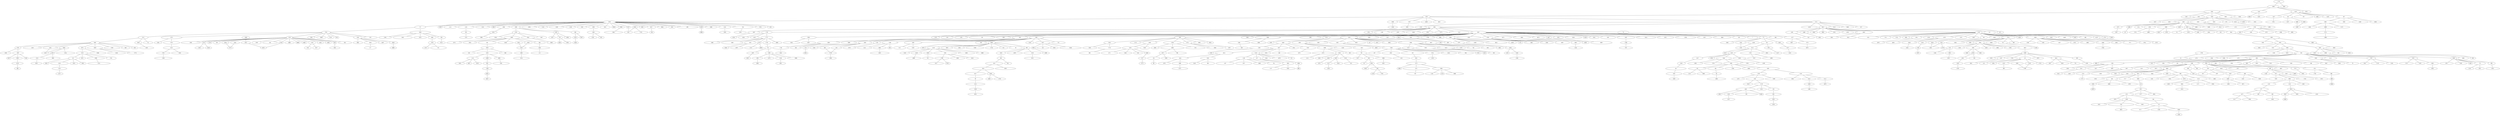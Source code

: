 graph {



	1000 [height="0.47", level="2", pos="6004.79,-17266.43", width="2.28"];
	1005 [height="0.47", level="2", pos="5426.57,-13940.45", width="4.06"];
	1007 [height="0.47", level="2", pos="-5102.71,-9345.24", width="1.82"];
	1021 [height="0.59", level="1", pos="-559.88,-2762.74", width="4.37"];
	1025 [height="0.47", level="2", pos="-7705.67,-15084.27", width="2.97"];
	1029 [height="0.56", level="1", pos="-2624.73,-13784.53", width="1.57"];
	1030 [height="0.47", level="2", pos="13243.61,6618.69", width="1.21"];
	1040 [height="0.59", level="1", pos="-11633.76,5008.04", width="3.81"];
	1041 [height="0.59", level="1", pos="598.67,-19819.05", width="1.45"];
	1050 [height="0.47", level="2", pos="8733.73,-6963.18", width="0.74"];
	106 [height="0.56", level="1", pos="-16476.99,5711.88", width="2.47"];
	1067 [height="0.47", level="2", pos="3360.11,-2390.27", width="2.60"];
	107 [height="0.47", level="2", pos="-5152.74,11509.95", width="2.51"];
	1070 [height="0.56", level="1", pos="1132.20,-12181.72", width="4.35"];
	1075 [height="0.56", level="1", pos="-12223.28,-19595.01", width="1.75"];
	1076 [height="0.47", level="2", pos="14294.19,15364.96", width="2.61"];
	1077 [height="0.47", level="2", pos="-10498.44,-11300.59", width="3.26"];
	1078 [height="0.56", level="1", pos="57946.59,26324.77", width="3.28"];
	1079 [height="0.56", level="1", pos="4197.47,1018.79", width="2.42"];
	1080 [height="0.47", level="2", pos="-1594.56,597.01", width="3.31"];
	1091 [height="0.47", level="2", pos="-8622.82,7395.66", width="2.25"];
	1095 [height="0.56", level="1", pos="-4480.40,5710.77", width="3.25"];
	1097 [height="0.56", level="1", pos="-8350.62,2640.97", width="2.69"];
	1100 [height="0.47", level="2", pos="-3500.43,-13402.07", width="2.11"];
	1104 [height="0.47", level="2", pos="12440.64,-1077.68", width="1.81"];
	1109 [height="0.56", level="1", pos="4749.69,-4843.66", width="1.64"];
	1114 [height="0.47", level="2", pos="-11439.49,10888.46", width="2.81"];
	1123 [height="0.59", level="1", pos="2659.88,-9660.01", width="2.61"];
	1126 [height="0.47", level="2", pos="-1669.19,19692.17", width="2.81"];
	1128 [height="0.56", level="1", pos="1654.22,4425.85", width="1.54"];
	113 [height="0.47", level="2", pos="14056.16,-9967.11", width="3.54"];
	1130 [height="0.47", level="2", pos="-8082.58,-6767.19", width="1.82"];
	1133 [height="0.47", level="2", pos="29761.96,5775.33", width="2.57"];
	1137 [height="0.59", level="1", pos="21716.33,12100.23", width="3.51"];
	1138 [height="0.47", level="2", pos="-2398.90,12421.85", width="1.74"];
	1140 [height="0.47", level="2", pos="-9992.12,3461.23", width="1.42"];
	1141 [height="0.47", level="2", pos="368.97,7708.82", width="3.06"];
	1142 [height="0.56", level="1", pos="24465.31,-9010.04", width="2.40"];
	1145 [height="0.47", level="2", pos="-1413.08,-488.55", width="1.39"];
	1150 [height="0.47", level="2", pos="497.21,-347.18", width="1.76"];
	116 [height="0.56", level="1", pos="8110.00,-24236.51", width="1.92"];
	1165 [height="0.59", level="1", pos="-4.88,404.40", width="2.56"];
	1167 [height="0.59", level="1", pos="18608.17,14718.04", width="3.81"];
	1178 [height="0.47", level="2", pos="-5227.58,-3050.91", width="3.07"];
	1184 [height="0.47", level="2", pos="-14331.29,-9610.27", width="1.92"];
	119 [height="0.47", level="2", pos="-6390.25,-9386.33", width="1.92"];
	1197 [height="0.47", level="2", pos="-9230.34,-12314.22", width="2.17"];
	1212 [height="0.47", level="2", pos="285.98,24869.38", width="3.94"];
	1213 [height="0.47", level="2", pos="-4670.55,7255.77", width="2.56"];
	1218 [height="0.47", level="2", pos="-8855.46,18794.16", width="0.97"];
	1220 [height="0.59", level="1", pos="708.97,-9114.06", width="3.44"];
	1221 [height="0.59", level="1", pos="1386.10,-5918.27", width="2.31"];
	1229 [height="0.47", level="2", pos="11670.85,-15830.56", width="1.49"];
	1231 [height="0.56", level="1", pos="-20722.72,10785.61", width="2.96"];
	1236 [height="0.56", level="1", pos="16957.95,13426.02", width="3.28"];
	1238 [height="0.47", level="2", pos="-15662.63,-494.02", width="1.83"];
	1241 [height="0.56", level="1", pos="10606.48,1024.83", width="1.22"];
	1245 [height="0.56", level="1", pos="2783.59,-14433.81", width="1.38"];
	1250 [height="0.47", level="2", pos="9908.55,-19407.20", width="3.86"];
	1253 [height="0.47", level="2", pos="7287.44,2980.11", width="1.24"];
	1254 [height="0.47", level="2", pos="3478.52,-2676.26", width="2.47"];
	1268 [height="0.56", level="1", pos="-11397.04,-16929.20", width="2.33"];
	1272 [height="0.47", level="2", pos="-5846.63,-18745.62", width="4.31"];
	1296 [height="0.56", level="1", pos="-8096.56,-9133.08", width="2.06"];
	1300 [height="0.56", level="1", pos="12554.30,6039.99", width="4.04"];
	1302 [height="0.47", level="2", pos="-11783.97,6159.20", width="2.90"];
	1305 [height="0.47", level="2", pos="-1422.52,-241.94", width="0.76"];
	1315 [height="0.47", level="2", pos="-1703.95,-12059.08", width="2.71"];
	1325 [height="0.47", level="2", pos="8132.40,-9107.19", width="3.00"];
	1331 [height="0.56", level="1", pos="-4515.88,-6147.77", width="1.40"];
	1347 [height="0.56", level="1", pos="122.21,-16743.66", width="0.89"];
	1348 [height="0.47", level="2", pos="21691.45,-13519.20", width="2.01"];
	1355 [height="0.47", level="2", pos="942.00,-1024.62", width="2.75"];
	1358 [height="0.47", level="2", pos="-507.71,-7236.98", width="3.25"];
	1376 [height="0.47", level="2", pos="3221.63,-12845.00", width="0.86"];
	1384 [height="0.47", level="2", pos="-8538.45,-3919.29", width="2.81"];
	1385 [height="0.47", level="2", pos="-6213.80,-7486.72", width="1.24"];
	1387 [height="0.47", level="2", pos="-9530.65,5736.26", width="2.50"];
	1394 [height="0.56", level="1", pos="-4288.74,-709.14", width="4.93"];
	14 [height="0.47", level="2", pos="-14474.13,-6169.00", width="2.90"];
	140 [height="0.59", level="1", pos="-118.21,19.18", width="5.41"];
	1404 [height="0.47", level="2", pos="202.82,-12596.23", width="1.62"];
	1405 [height="0.47", level="2", pos="92657.32,44374.05", width="1.17"];
	1410 [height="0.59", level="1", pos="-7097.66,991.92", width="3.00"];
	1411 [height="0.59", level="1", pos="-1837.33,6076.81", width="2.56"];
	1413 [height="0.47", level="2", pos="-4471.53,-1980.69", width="1.39"];
	1421 [height="0.47", level="2", pos="-4981.66,13767.55", width="3.58"];
	1430 [height="0.47", level="2", pos="-9225.96,3524.99", width="2.28"];
	1440 [height="0.47", level="2", pos="-22713.87,6348.53", width="1.33"];
	1448 [height="0.47", level="2", pos="-5345.48,-5363.30", width="3.10"];
	145 [height="0.59", level="1", pos="-20015.91,5912.07", width="0.78"];
	1470 [height="0.47", level="2", pos="58415.34,25391.30", width="2.69"];
	1480 [height="0.47", level="2", pos="31653.55,12230.64", width="3.25"];
	1482 [height="0.59", level="1", pos="15181.22,2337.33", width="0.85"];
	1483 [height="0.47", level="2", pos="200.86,-31.54", width="3.00"];
	1484 [height="0.47", level="2", pos="14521.96,-9096.99", width="4.18"];
	1485 [height="0.56", level="1", pos="91755.76,43611.33", width="4.04"];
	1495 [height="0.47", level="2", pos="-8410.36,-10346.78", width="1.58"];
	150 [height="0.56", level="1", pos="-9551.15,-11284.27", width="2.06"];
	1501 [height="0.47", level="2", pos="-5072.42,-12006.83", width="2.57"];
	1513 [height="0.56", level="1", pos="9306.93,-14073.79", width="2.10"];
	1520 [height="0.56", level="1", pos="4014.50,-24606.95", width="3.07"];
	1527 [height="0.47", level="2", pos="-6310.98,12791.48", width="2.12"];
	1528 [height="0.47", level="2", pos="-1348.18,-9365.56", width="2.12"];
	1533 [height="0.47", level="2", pos="13106.52,-5540.55", width="1.42"];
	1540 [height="0.47", level="2", pos="7721.98,-3231.49", width="1.97"];
	1556 [height="0.47", level="2", pos="-569.69,-5538.92", width="2.57"];
	1573 [height="0.47", level="2", pos="-10591.05,10269.08", width="4.47"];
	1580 [height="0.47", level="2", pos="-8632.27,-4582.32", width="1.74"];
	1581 [height="0.56", level="1", pos="74665.50,36165.24", width="3.74"];
	1589 [height="0.56", level="1", pos="-9436.85,7687.57", width="1.65"];
	159 [height="0.59", level="1", pos="-10122.45,-12064.47", width="3.90"];
	1599 [height="0.47", level="2", pos="23869.34,6094.31", width="3.19"];
	16 [height="0.47", level="2", pos="-17091.78,-16642.43", width="2.18"];
	1601 [height="0.47", level="2", pos="209.37,-14557.02", width="2.15"];
	1618 [height="0.56", level="1", pos="-1477.93,-7052.93", width="1.75"];
	1626 [height="0.47", level="2", pos="-2702.98,2367.20", width="2.22"];
	1627 [height="0.59", level="1", pos="-898.48,-6693.68", width="3.79"];
	1630 [height="0.47", level="2", pos="10340.31,-5978.09", width="2.22"];
	1631 [height="0.47", level="2", pos="10614.15,-16473.85", width="3.10"];
	1643 [height="0.47", level="2", pos="-11060.36,14374.87", width="1.68"];
	1657 [height="0.56", level="1", pos="12808.88,9467.40", width="3.65"];
	1663 [height="0.47", level="2", pos="17135.47,-12363.65", width="2.89"];
	1665 [height="0.47", level="2", pos="-9059.42,-9790.27", width="1.22"];
	1668 [height="0.59", level="1", pos="-3629.97,1694.09", width="4.51"];
	1670 [height="0.47", level="2", pos="-1329.99,-8444.24", width="1.17"];
	1671 [height="0.56", level="1", pos="-18280.75,-37.10", width="1.86"];
	1679 [height="0.47", level="2", pos="2501.78,10229.65", width="1.18"];
	1695 [height="0.47", level="2", pos="6819.16,-8955.89", width="0.92"];
	1696 [height="0.56", level="1", pos="9807.27,-3242.45", width="2.69"];
	1716 [height="0.47", level="2", pos="-10945.98,-2885.92", width="2.97"];
	1736 [height="0.47", level="2", pos="-1522.23,-8090.20", width="1.24"];
	1739 [height="0.56", level="1", pos="-65.10,-400.23", width="2.24"];
	1740 [height="0.47", level="2", pos="-9843.56,503.63", width="2.50"];
	1742 [height="0.47", level="2", pos="-477.17,-5020.40", width="1.78"];
	1748 [height="0.56", level="1", pos="11767.68,2357.00", width="3.42"];
	1750 [height="0.47", level="2", pos="649.21,-6555.72", width="1.90"];
	1765 [height="0.47", level="2", pos="2241.21,-1910.72", width="1.88"];
	1773 [height="0.47", level="2", pos="-8420.35,4677.03", width="1.24"];
	1819 [height="0.47", level="2", pos="-18662.84,12432.75", width="3.25"];
	1822 [height="0.47", level="2", pos="-7896.78,-20482.14", width="1.14"];
	1824 [height="0.47", level="2", pos="-1177.55,-1376.30", width="3.56"];
	1828 [height="0.56", level="1", pos="-7038.55,-16298.24", width="2.42"];
	1839 [height="0.47", level="2", pos="22909.52,-3731.80", width="2.03"];
	1849 [height="0.47", level="2", pos="-1388.12,-16881.73", width="1.71"];
	1853 [height="0.56", level="1", pos="2765.27,-261.46", width="3.31"];
	1858 [height="0.47", level="2", pos="1821.63,21371.39", width="1.42"];
	1864 [height="0.47", level="2", pos="-12692.60,-11568.44", width="1.32"];
	1871 [height="0.59", level="1", pos="-14570.48,-2725.60", width="2.17"];
	1873 [height="0.59", level="1", pos="-5136.44,-3629.97", width="3.81"];
	1875 [height="0.47", level="2", pos="14140.98,-15515.97", width="1.03"];
	1881 [height="0.47", level="2", pos="-352.81,-1053.39", width="1.61"];
	1884 [height="0.56", level="1", pos="1803.33,-2266.41", width="2.65"];
	1891 [height="0.56", level="1", pos="-2396.09,-973.79", width="3.31"];
	1899 [height="0.59", level="1", pos="11297.29,-3182.49", width="1.89"];
	1908 [height="0.47", level="2", pos="-3134.73,18223.78", width="0.58"];
	1911 [height="0.47", level="2", pos="9138.87,-21792.20", width="1.46"];
	1920 [height="0.47", level="2", pos="-12829.06,2533.97", width="1.88"];
	1924 [height="0.47", level="2", pos="8448.52,-25303.17", width="1.22"];
	1925 [height="0.59", level="1", pos="-5081.59,8219.94", width="4.16"];
	1930 [height="0.47", level="2", pos="-4695.49,-10412.41", width="1.51"];
	1931 [height="0.56", level="1", pos="-558.40,-1914.79", width="2.24"];
	1940 [height="0.47", level="2", pos="5182.21,-1054.18", width="2.86"];
	1941 [height="0.47", level="2", pos="-3887.36,109.56", width="2.90"];
	1950 [height="0.47", level="2", pos="-15677.98,6068.84", width="1.56"];
	1952 [height="0.47", level="2", pos="-10414.96,6108.94", width="1.38"];
	1963 [height="0.56", level="1", pos="-436.79,1711.83", width="3.00"];
	1966 [height="0.47", level="2", pos="25501.24,9445.56", width="3.85"];
	197 [height="0.59", level="1", pos="18183.78,10320.75", width="1.66"];
	1972 [height="0.47", level="2", pos="-12533.59,15449.68", width="1.68"];
	1982 [height="0.47", level="2", pos="2234.04,-1617.65", width="3.06"];
	1987 [height="0.56", level="1", pos="5437.87,-19453.00", width="2.26"];
	1996 [height="0.47", level="2", pos="755.71,-5804.09", width="2.97"];
	2000 [height="0.47", level="2", pos="-7938.56,-10927.77", width="2.67"];
	2002 [height="0.59", level="1", pos="-3769.21,16440.13", width="2.01"];
	2006 [height="0.56", level="1", pos="-9448.35,9845.97", width="3.21"];
	2010 [height="0.47", level="2", pos="-14771.18,-18742.63", width="1.22"];
	2012 [height="0.47", level="2", pos="-928.33,-16209.82", width="2.03"];
	2014 [height="0.47", level="2", pos="12896.05,-14363.36", width="3.89"];
	2025 [height="0.47", level="2", pos="-3691.53,-10259.55", width="1.83"];
	2031 [height="0.47", level="2", pos="-10494.50,-7080.94", width="1.97"];
	2034 [height="0.47", level="2", pos="-12865.79,8091.84", width="4.04"];
	2037 [height="0.47", level="2", pos="-14532.99,1240.88", width="2.03"];
	204 [height="0.59", level="1", pos="-3440.45,-2758.93", width="2.40"];
	2044 [height="0.47", level="2", pos="-6366.14,-594.76", width="2.94"];
	2046 [height="0.47", level="2", pos="776.50,-7618.28", width="2.96"];
	2049 [height="0.47", level="2", pos="2012.02,-783.85", width="2.81"];
	2056 [height="0.47", level="2", pos="6998.39,-4633.08", width="3.15"];
	2061 [height="0.56", level="1", pos="-7171.84,-7671.70", width="0.61"];
	2063 [height="0.56", level="1", pos="-232.82,10047.27", width="0.67"];
	2064 [height="0.47", level="2", pos="4611.59,5351.56", width="3.51"];
	2070 [height="0.47", level="2", pos="-21458.23,11601.78", width="2.25"];
	2073 [height="0.47", level="2", pos="-11848.64,7371.42", width="1.53"];
	2079 [height="0.59", level="1", pos="15343.66,5260.15", width="4.88"];
	208 [height="0.59", level="1", pos="1843.30,-16658.68", width="1.47"];
	2089 [height="0.56", level="1", pos="9364.41,2199.28", width="4.71"];
	2092 [height="0.56", level="1", pos="2820.05,814.29", width="2.31"];
	2098 [height="0.56", level="1", pos="-14390.01,-11573.98", width="2.19"];
	2103 [height="0.59", level="1", pos="-22312.22,-1126.68", width="2.93"];
	2104 [height="0.47", level="2", pos="1834.72,-9031.00", width="2.56"];
	2110 [height="0.47", level="2", pos="-1749.17,21147.51", width="0.76"];
	2116 [height="0.56", level="1", pos="-14951.38,8789.80", width="3.74"];
	2122 [height="0.47", level="2", pos="-2546.69,-3312.69", width="2.69"];
	2128 [height="0.56", level="1", pos="666.74,13394.65", width="2.62"];
	2134 [height="0.47", level="2", pos="4861.47,-5348.37", width="2.03"];
	2139 [height="0.47", level="2", pos="-14731.64,-16032.99", width="2.07"];
	2151 [height="0.59", level="1", pos="-5660.67,20272.91", width="5.50"];
	2157 [height="0.47", level="2", pos="3148.24,-24533.96", width="1.51"];
	2162 [height="0.56", level="1", pos="-21088.59,-4133.88", width="2.69"];
	2164 [height="0.47", level="2", pos="4815.38,-1924.10", width="2.89"];
	2165 [height="0.47", level="2", pos="-390.62,-17670.05", width="1.88"];
	2166 [height="0.47", level="2", pos="7383.21,4126.01", width="3.04"];
	2168 [height="0.56", level="1", pos="692.17,6979.22", width="3.35"];
	217 [height="0.59", level="1", pos="12662.96,-11090.47", width="2.49"];
	2184 [height="0.47", level="2", pos="-3530.83,-4553.24", width="3.64"];
	2187 [height="0.56", level="1", pos="-2886.21,-10750.30", width="1.72"];
	2188 [height="0.47", level="2", pos="-3242.20,-19806.01", width="3.65"];
	2194 [height="0.47", level="2", pos="1354.83,-10232.44", width="2.69"];
	2199 [height="0.59", level="1", pos="3075.54,-2089.37", width="3.19"];
	2209 [height="0.47", level="2", pos="9182.72,-5780.85", width="3.15"];
	2214 [height="0.47", level="2", pos="12582.70,-22126.58", width="4.72"];
	2217 [height="0.47", level="2", pos="-13773.95,12512.68", width="1.65"];
	2226 [height="0.47", level="2", pos="-5362.80,5566.25", width="3.75"];
	2230 [height="0.56", level="1", pos="14847.55,-5706.38", width="1.57"];
	2233 [height="0.56", level="1", pos="-7575.07,-597.38", width="2.12"];
	2236 [height="0.47", level="2", pos="4298.97,-6093.80", width="2.11"];
	2248 [height="0.47", level="2", pos="12533.91,-18760.47", width="3.79"];
	2259 [height="0.47", level="2", pos="4847.59,-14294.12", width="1.56"];
	2266 [height="0.56", level="1", pos="2454.50,5379.32", width="4.60"];
	2281 [height="0.47", level="2", pos="21882.44,-7945.04", width="3.46"];
	2283 [height="0.47", level="2", pos="11651.01,-13412.35", width="2.96"];
	2285 [height="0.56", level="1", pos="1260.52,-3648.24", width="2.62"];
	2288 [height="0.47", level="2", pos="-6670.37,-14379.75", width="2.44"];
	2320 [height="0.47", level="2", pos="2468.35,-468.71", width="2.21"];
	2328 [height="0.59", level="1", pos="5871.83,-24316.44", width="3.77"];
	2333 [height="0.56", level="1", pos="-8246.14,-12755.68", width="3.24"];
	2337 [height="0.47", level="2", pos="17170.30,6.27", width="2.86"];
	2343 [height="0.47", level="2", pos="-3770.55,-6998.66", width="2.17"];
	2355 [height="0.56", level="1", pos="-5542.55,3188.09", width="2.42"];
	2361 [height="0.47", level="2", pos="5908.67,-5324.81", width="2.12"];
	2362 [height="0.47", level="2", pos="6355.49,-13728.54", width="1.61"];
	2371 [height="0.59", level="1", pos="9745.79,10578.00", width="3.46"];
	2375 [height="0.56", level="1", pos="-1586.03,-1579.44", width="0.61"];
	2379 [height="0.47", level="2", pos="-590.85,-1655.56", width="2.28"];
	2385 [height="0.47", level="2", pos="-15341.38,-15235.01", width="1.43"];
	2386 [height="0.56", level="1", pos="-4629.83,-5228.40", width="4.57"];
	2387 [height="0.59", level="1", pos="-16107.65,-1666.51", width="3.07"];
	2388 [height="0.56", level="1", pos="-17970.96,-11176.08", width="3.47"];
	2390 [height="0.59", level="1", pos="5108.06,-15578.18", width="1.94"];
	2404 [height="0.47", level="2", pos="470.74,-7913.03", width="2.12"];
	2406 [height="0.56", level="1", pos="-4720.18,832.60", width="3.11"];
	2409 [height="0.59", level="1", pos="-175.46,5428.46", width="3.65"];
	2417 [height="0.47", level="2", pos="-6795.53,-108.18", width="3.50"];
	2418 [height="0.47", level="2", pos="6277.37,-1380.28", width="2.72"];
	2420 [height="0.47", level="2", pos="-13030.76,-2810.51", width="3.24"];
	2435 [height="0.56", level="1", pos="19091.15,2613.68", width="1.43"];
	2441 [height="0.47", level="2", pos="12643.80,2400.07", width="2.17"];
	2444 [height="0.47", level="2", pos="-2410.34,-6559.32", width="2.72"];
	245 [height="0.47", level="2", pos="1539.45,-13098.83", width="3.10"];
	2471 [height="0.47", level="2", pos="2042.80,17932.28", width="3.17"];
	2476 [height="0.47", level="2", pos="1342.02,-1542.76", width="2.90"];
	2478 [height="0.56", level="1", pos="-2347.36,-4699.16", width="3.76"];
	2481 [height="0.47", level="2", pos="-5437.73,-8785.27", width="1.62"];
	2489 [height="0.47", level="2", pos="1764.26,-5347.13", width="1.90"];
	2491 [height="0.47", level="2", pos="-1431.10,2783.29", width="4.06"];
	2498 [height="0.47", level="2", pos="-11383.55,-18829.88", width="1.11"];
	250 [height="0.47", level="2", pos="19740.83,-11095.72", width="2.67"];
	2511 [height="0.59", level="1", pos="-9878.28,-16294.06", width="1.66"];
	2535 [height="0.56", level="1", pos="8910.60,8578.53", width="3.39"];
	2536 [height="0.47", level="2", pos="114027.16,58789.28", width="1.61"];
	2538 [height="0.47", level="2", pos="6393.93,2410.15", width="2.22"];
	2541 [height="0.47", level="2", pos="12033.68,3657.59", width="2.01"];
	2546 [height="0.47", level="2", pos="10134.99,1275.18", width="1.81"];
	2547 [height="0.47", level="2", pos="-12177.65,-20396.65", width="1.88"];
	255 [height="0.56", level="1", pos="8661.44,13130.82", width="2.62"];
	2556 [height="0.56", level="1", pos="6523.15,-6521.87", width="2.56"];
	2560 [height="0.56", level="1", pos="-8793.33,-1871.68", width="1.47"];
	2569 [height="0.47", level="2", pos="11485.18,-22167.90", width="3.68"];
	2571 [height="0.47", level="2", pos="-2458.27,-15134.55", width="1.40"];
	2574 [height="0.47", level="2", pos="16131.78,-9188.11", width="3.14"];
	2576 [height="0.59", level="1", pos="846.17,-2988.72", width="2.58"];
	2586 [height="0.47", level="2", pos="34126.43,14342.35", width="3.54"];
	2592 [height="0.56", level="1", pos="-13272.70,-15232.49", width="2.44"];
	2605 [height="0.59", level="1", pos="1854.42,-1348.91", width="3.07"];
	2613 [height="0.59", level="1", pos="12272.65,12911.55", width="3.74"];
	2620 [height="0.47", level="2", pos="-15647.99,8302.83", width="1.90"];
	2628 [height="0.47", level="2", pos="15494.88,-2804.18", width="1.24"];
	2630 [height="0.56", level="1", pos="-8902.53,-5443.77", width="3.00"];
	2631 [height="0.47", level="2", pos="11306.68,1092.96", width="0.62"];
	2634 [height="0.47", level="2", pos="-16254.84,-14971.87", width="2.57"];
	2645 [height="0.59", level="1", pos="4194.45,-10310.61", width="4.07"];
	2659 [height="0.56", level="1", pos="11106.89,-13990.57", width="1.50"];
	2673 [height="0.47", level="2", pos="-4748.37,2004.45", width="2.46"];
	2682 [height="0.59", level="1", pos="-8123.86,302.23", width="2.00"];
	2683 [height="0.56", level="1", pos="11471.04,-812.58", width="2.58"];
	2691 [height="0.56", level="1", pos="-5515.89,-7913.93", width="2.93"];
	2717 [height="0.59", level="1", pos="-17287.34,4122.95", width="2.52"];
	2720 [height="0.47", level="2", pos="24007.94,3520.26", width="3.74"];
	2729 [height="0.59", level="1", pos="-6929.56,2921.78", width="1.70"];
	2737 [height="0.47", level="2", pos="-7903.44,3803.52", width="2.92"];
	2740 [height="0.56", level="1", pos="16181.82,-231.17", width="4.14"];
	2745 [height="0.47", level="2", pos="909.38,-15797.12", width="0.93"];
	2753 [height="0.47", level="2", pos="-12743.79,-14468.00", width="2.51"];
	2760 [height="0.56", level="1", pos="-6949.35,-20917.59", width="3.11"];
	2762 [height="0.47", level="2", pos="-3328.45,-18787.20", width="2.85"];
	2768 [height="0.47", level="2", pos="3306.60,-1203.72", width="2.31"];
	2770 [height="0.56", level="1", pos="-10265.57,-14366.40", width="2.14"];
	2798 [height="0.47", level="2", pos="1498.18,17097.25", width="3.01"];
	2800 [height="0.59", level="1", pos="10168.87,-2541.98", width="2.10"];
	2815 [height="0.47", level="2", pos="-474.91,-4725.78", width="2.18"];
	2822 [height="0.47", level="2", pos="-9068.14,12223.01", width="2.76"];
	2825 [height="0.59", level="1", pos="3563.02,-7628.10", width="2.19"];
	2826 [height="0.47", level="2", pos="3543.10,-6917.24", width="0.97"];
	2832 [height="0.56", level="1", pos="-4634.99,12810.24", width="3.79"];
	2835 [height="0.47", level="2", pos="-1232.22,8670.25", width="3.93"];
	284 [height="0.47", level="2", pos="9992.27,2963.04", width="2.32"];
	2840 [height="0.47", level="2", pos="-21375.76,-7605.12", width="0.29"];
	2841 [height="0.47", level="2", pos="9980.33,9436.05", width="2.69"];
	2842 [height="0.47", level="2", pos="2905.56,-4844.38", width="2.88"];
	2846 [height="0.47", level="2", pos="8016.08,-8536.05", width="1.47"];
	2851 [height="0.56", level="1", pos="-1801.90,3911.11", width="3.35"];
	2854 [height="0.47", level="2", pos="14215.44,-155.15", width="2.25"];
	2855 [height="0.47", level="2", pos="-21341.29,-6741.31", width="1.74"];
	2861 [height="0.47", level="2", pos="8425.38,-10589.20", width="2.03"];
	2867 [height="0.47", level="2", pos="-11036.07,-14199.94", width="1.58"];
	2870 [height="0.47", level="2", pos="-956.11,-304.86", width="2.75"];
	2871 [height="0.47", level="2", pos="-7137.26,-5005.71", width="2.85"];
	288 [height="0.47", level="2", pos="-28.35,1005.20", width="1.67"];
	2888 [height="0.56", level="1", pos="13361.79,17315.38", width="3.35"];
	2889 [height="0.47", level="2", pos="5846.93,1192.38", width="3.26"];
	2891 [height="0.47", level="2", pos="3774.20,7890.17", width="1.75"];
	2901 [height="0.47", level="2", pos="2743.71,-5964.73", width="2.65"];
	291 [height="0.59", level="1", pos="-1108.99,-4387.28", width="1.54"];
	2915 [height="0.47", level="2", pos="3737.08,-4451.97", width="3.44"];
	2916 [height="0.56", level="1", pos="5989.44,5345.81", width="2.40"];
	2924 [height="0.47", level="2", pos="18201.07,-7647.96", width="2.86"];
	2927 [height="0.59", level="1", pos="2419.22,-19971.46", width="1.57"];
	2934 [height="0.59", level="1", pos="-5976.89,120.20", width="4.16"];
	2943 [height="0.47", level="2", pos="-16732.66,-8328.40", width="2.21"];
	2946 [height="0.47", level="2", pos="-151.93,770.83", width="2.62"];
	2948 [height="0.56", level="1", pos="1480.60,3245.25", width="5.32"];
	2969 [height="0.56", level="1", pos="-13806.20,-18611.83", width="3.60"];
	2975 [height="0.56", level="1", pos="10544.33,-19683.07", width="1.57"];
	2988 [height="0.47", level="2", pos="-3152.61,1018.02", width="5.03"];
	2992 [height="0.47", level="2", pos="2445.06,1532.00", width="4.50"];
	30 [height="0.47", level="2", pos="-8232.10,14966.28", width="1.43"];
	3001 [height="0.47", level="2", pos="-11918.60,9188.88", width="2.07"];
	3008 [height="0.59", level="1", pos="-12205.32,-8211.91", width="2.68"];
	3018 [height="0.47", level="2", pos="-1418.35,-2526.18", width="1.86"];
	3020 [height="0.47", level="2", pos="24929.42,-9993.61", width="2.03"];
	303 [height="0.59", level="1", pos="-6751.27,21723.42", width="3.60"];
	3032 [height="0.47", level="2", pos="7523.84,-1784.05", width="3.49"];
	3034 [height="0.47", level="2", pos="15501.57,-4328.25", width="2.82"];
	3035 [height="0.47", level="2", pos="-2146.01,2432.84", width="3.94"];
	3049 [height="0.56", level="1", pos="2402.86,-10489.07", width="4.32"];
	3052 [height="0.47", level="2", pos="21189.88,-14366.98", width="0.97"];
	3056 [height="0.59", level="1", pos="-19526.45,-10091.33", width="4.32"];
	3059 [height="0.47", level="2", pos="-20254.31,-5641.02", width="2.71"];
	3068 [height="0.56", level="1", pos="7445.25,-4132.85", width="2.19"];
	3072 [height="0.47", level="2", pos="711.23,17681.50", width="1.12"];
	308 [height="0.47", level="2", pos="7740.72,764.66", width="2.12"];
	3093 [height="0.47", level="2", pos="-6428.45,-12355.25", width="0.68"];
	3105 [height="0.47", level="2", pos="-5659.27,-7015.21", width="3.25"];
	3108 [height="0.47", level="2", pos="-762.98,25023.54", width="2.50"];
	3112 [height="0.59", level="1", pos="-7411.74,-2635.28", width="2.56"];
	3113 [height="0.59", level="1", pos="-25344.89,6940.67", width="3.86"];
	3122 [height="0.47", level="2", pos="14936.92,-16280.58", width="3.07"];
	3127 [height="0.47", level="2", pos="-27009.02,-2790.08", width="2.69"];
	3137 [height="0.47", level="2", pos="7434.04,-4393.42", width="1.01"];
	3139 [height="0.56", level="1", pos="3045.79,185.77", width="1.57"];
	3143 [height="0.56", level="1", pos="35462.65,14583.68", width="4.81"];
	3159 [height="0.47", level="2", pos="-13022.85,-4179.32", width="2.18"];
	3162 [height="0.47", level="2", pos="2974.14,-597.11", width="2.31"];
	3170 [height="0.56", level="1", pos="-4024.69,18658.63", width="4.11"];
	3172 [height="0.47", level="2", pos="3446.98,4073.28", width="2.35"];
	3177 [height="0.47", level="2", pos="-19172.80,7814.11", width="2.43"];
	318 [height="0.47", level="2", pos="-15916.16,-17571.53", width="1.81"];
	3182 [height="0.47", level="2", pos="-13957.13,3809.09", width="2.50"];
	3195 [height="0.47", level="2", pos="-1089.97,-4605.38", width="2.35"];
	3215 [height="0.47", level="2", pos="-3619.58,7596.64", width="3.79"];
	3218 [height="0.56", level="1", pos="15780.38,10738.04", width="1.75"];
	323 [height="0.47", level="2", pos="2148.57,9041.37", width="2.53"];
	3232 [height="0.47", level="2", pos="90458.53,43405.30", width="2.10"];
	3236 [height="0.47", level="2", pos="2073.26,-283.98", width="2.46"];
	3242 [height="0.47", level="2", pos="6397.26,-15559.91", width="1.96"];
	3245 [height="0.47", level="2", pos="-205.48,11995.47", width="2.06"];
	3246 [height="0.47", level="2", pos="6626.36,3664.53", width="2.32"];
	325 [height="0.59", level="1", pos="-3293.99,14181.51", width="4.72"];
	3253 [height="0.47", level="2", pos="13487.54,8621.78", width="2.03"];
	3257 [height="0.59", level="1", pos="20258.83,1097.54", width="2.24"];
	3259 [height="0.56", level="1", pos="-315.33,1107.20", width="3.69"];
	3262 [height="0.56", level="1", pos="22055.42,-3745.81", width="3.31"];
	3264 [height="0.47", level="2", pos="-6405.15,3897.01", width="1.39"];
	3265 [height="0.47", level="2", pos="1694.04,1252.73", width="4.08"];
	3267 [height="0.59", level="1", pos="-13874.06,-1103.83", width="2.54"];
	3296 [height="0.47", level="2", pos="-17358.96,-4968.47", width="3.15"];
	330 [height="0.47", level="2", pos="91581.97,42270.91", width="4.74"];
	3300 [height="0.59", level="1", pos="-8571.62,-22089.03", width="2.86"];
	3303 [height="0.56", level="1", pos="-7068.11,-18850.16", width="3.31"];
	3304 [height="0.47", level="2", pos="-1316.84,-3724.27", width="3.93"];
	3314 [height="0.56", level="1", pos="-1412.59,-3229.04", width="2.89"];
	3317 [height="0.47", level="2", pos="2584.17,103.37", width="3.11"];
	3319 [height="0.47", level="2", pos="14695.67,-3007.72", width="1.18"];
	332 [height="0.47", level="2", pos="29569.28,6750.51", width="3.74"];
	3330 [height="0.47", level="2", pos="-5687.91,-4165.45", width="2.53"];
	3333 [height="0.59", level="1", pos="-16857.58,-6948.26", width="2.96"];
	334 [height="0.47", level="2", pos="10004.19,8340.76", width="1.96"];
	3345 [height="0.59", level="1", pos="13667.35,4583.12", width="3.30"];
	3353 [height="0.47", level="2", pos="-5980.79,-13936.90", width="2.97"];
	3354 [height="0.47", level="2", pos="-8432.83,-8822.97", width="2.17"];
	3360 [height="0.47", level="2", pos="7714.24,-345.61", width="2.36"];
	3363 [height="0.56", level="1", pos="-3647.80,-12308.14", width="3.32"];
	3365 [height="0.47", level="2", pos="8429.04,-7087.63", width="1.36"];
	3375 [height="0.47", level="2", pos="-5836.47,-20427.50", width="3.04"];
	3390 [height="0.47", level="2", pos="7231.98,12364.09", width="2.01"];
	3396 [height="0.47", level="2", pos="-7026.53,-22256.87", width="2.40"];
	3399 [height="0.47", level="2", pos="57340.01,27227.31", width="3.65"];
	34 [height="0.47", level="2", pos="-10706.63,-19497.70", width="1.22"];
	3415 [height="0.47", level="2", pos="34016.79,13121.88", width="2.90"];
	3419 [height="0.47", level="2", pos="10046.83,14899.90", width="2.22"];
	3424 [height="0.56", level="1", pos="3805.60,21706.16", width="4.46"];
	3426 [height="0.47", level="2", pos="722.00,-2384.85", width="1.28"];
	3428 [height="0.47", level="2", pos="1871.77,-1861.34", width="3.07"];
	3429 [height="0.47", level="2", pos="-12174.18,14564.91", width="1.57"];
	3433 [height="0.47", level="2", pos="9173.88,-24376.52", width="1.76"];
	3434 [height="0.56", level="1", pos="-11468.26,13230.68", width="1.89"];
	3438 [height="0.47", level="2", pos="32667.76,12566.63", width="2.12"];
	344 [height="0.47", level="2", pos="6136.67,-10081.62", width="1.03"];
	3441 [height="0.47", level="2", pos="-6285.72,-5988.24", width="1.92"];
	3447 [height="0.47", level="2", pos="-12807.02,13054.95", width="1.08"];
	3451 [height="0.47", level="2", pos="668.03,730.22", width="0.54"];
	346 [height="0.47", level="2", pos="13342.04,10595.14", width="2.90"];
	3485 [height="0.47", level="2", pos="-790.39,-2482.68", width="1.71"];
	3492 [height="0.56", level="1", pos="-5307.24,-13594.57", width="2.76"];
	3497 [height="0.47", level="2", pos="-4002.52,4259.84", width="2.22"];
	3499 [height="0.47", level="2", pos="-938.63,10338.22", width="1.49"];
	3500 [height="0.59", level="1", pos="-19701.55,1079.08", width="3.02"];
	3509 [height="0.47", level="2", pos="6399.92,20366.28", width="4.28"];
	3518 [height="0.47", level="2", pos="75668.50,35770.96", width="2.06"];
	352 [height="0.56", level="1", pos="6795.35,-880.75", width="2.56"];
	3527 [height="0.47", level="2", pos="4421.98,-19773.77", width="0.49"];
	354 [height="0.47", level="2", pos="-15676.13,-11330.94", width="2.61"];
	3555 [height="0.47", level="2", pos="10982.39,-2151.22", width="1.62"];
	3557 [height="0.59", level="1", pos="16665.99,15440.60", width="3.44"];
	3563 [height="0.47", level="2", pos="269.49,8965.89", width="1.71"];
	3568 [height="0.56", level="1", pos="30086.88,9080.23", width="3.11"];
	3570 [height="0.47", level="2", pos="-5274.66,-10537.82", width="2.36"];
	3582 [height="0.47", level="2", pos="-11097.16,-103.05", width="1.74"];
	3592 [height="0.47", level="2", pos="6539.73,6199.39", width="2.97"];
	3596 [height="0.56", level="1", pos="-11075.22,-4966.38", width="2.47"];
	3604 [height="0.47", level="2", pos="-1965.29,-1423.77", width="0.72"];
	3618 [height="0.56", level="1", pos="211.11,824.11", width="3.53"];
	3627 [height="0.56", level="1", pos="5290.37,-9211.97", width="1.92"];
	3628 [height="0.59", level="1", pos="-5128.22,-16506.71", width="2.79"];
	3633 [height="0.59", level="1", pos="-16107.58,3404.94", width="1.50"];
	364 [height="0.56", level="1", pos="27836.10,10198.12", width="3.32"];
	3641 [height="0.47", level="2", pos="-11242.19,3932.34", width="3.92"];
	3649 [height="0.59", level="1", pos="16258.10,8967.36", width="1.75"];
	3651 [height="0.56", level="1", pos="-7391.34,14838.05", width="2.07"];
	3662 [height="0.47", level="2", pos="-4194.85,4550.15", width="1.67"];
	3664 [height="0.47", level="2", pos="4410.63,-5616.63", width="2.11"];
	3674 [height="0.47", level="2", pos="-14890.19,1863.60", width="2.75"];
	3681 [height="0.47", level="2", pos="14757.38,-14775.23", width="3.00"];
	3684 [height="0.47", level="2", pos="-8107.41,12731.85", width="3.40"];
	3688 [height="0.59", level="1", pos="-18964.04,3740.15", width="2.35"];
	3693 [height="0.47", level="2", pos="-19744.67,-12468.91", width="3.58"];
	3697 [height="0.47", level="2", pos="-4188.84,-62.64", width="1.68"];
	3701 [height="0.47", level="2", pos="-10054.49,-10521.72", width="3.25"];
	3703 [height="0.59", level="1", pos="-1098.77,-14594.86", width="3.44"];
	3709 [height="0.56", level="1", pos="-13538.61,-6028.68", width="2.68"];
	3711 [height="0.59", level="1", pos="-664.00,-8307.40", width="3.05"];
	3712 [height="0.47", level="2", pos="-2266.07,364.75", width="3.83"];
	3718 [height="0.59", level="1", pos="8064.89,5308.44", width="4.72"];
	3736 [height="0.47", level="2", pos="-3260.74,-8736.98", width="2.32"];
	3738 [height="0.47", level="2", pos="22785.18,5263.43", width="3.11"];
	3744 [height="0.56", level="1", pos="-2535.68,11563.79", width="2.96"];
	375 [height="0.47", level="2", pos="-6078.34,-17342.16", width="1.78"];
	3758 [height="0.47", level="2", pos="1692.22,-847.20", width="2.97"];
	3763 [height="0.56", level="1", pos="6611.44,-12339.38", width="1.89"];
	3767 [height="0.56", level="1", pos="3559.93,-5273.75", width="4.24"];
	3775 [height="0.47", level="2", pos="6002.84,-14374.23", width="1.22"];
	3776 [height="0.56", level="1", pos="-6478.93,4923.52", width="3.72"];
	378 [height="0.56", level="1", pos="12053.54,-7554.28", width="1.22"];
	3781 [height="0.56", level="1", pos="-20185.08,15106.54", width="5.43"];
	3787 [height="0.56", level="1", pos="-9928.81,-5496.27", width="1.85"];
	3804 [height="0.56", level="1", pos="-16647.18,10041.83", width="3.17"];
	3809 [height="0.47", level="2", pos="-4355.42,-2816.59", width="1.26"];
	3819 [height="0.59", level="1", pos="-4844.94,-1681.11", width="1.87"];
	3822 [height="0.59", level="1", pos="20591.08,-639.71", width="1.68"];
	3827 [height="0.47", level="2", pos="20726.30,-15052.46", width="1.47"];
	3834 [height="0.59", level="1", pos="11208.96,-10572.00", width="2.63"];
	3835 [height="0.47", level="2", pos="-15000.97,-4613.76", width="2.00"];
	3855 [height="0.47", level="2", pos="3664.47,11855.79", width="2.50"];
	3864 [height="0.56", level="1", pos="-2541.76,20447.41", width="3.69"];
	3872 [height="0.56", level="1", pos="-20096.32,8337.54", width="2.42"];
	3878 [height="0.47", level="2", pos="18649.65,1686.60", width="1.31"];
	388 [height="0.47", level="2", pos="-11347.83,1415.55", width="3.40"];
	3884 [height="0.47", level="2", pos="10705.46,-4662.99", width="0.67"];
	3890 [height="0.47", level="2", pos="10931.77,-12145.97", width="1.36"];
	3892 [height="0.47", level="2", pos="569.60,-264.70", width="1.71"];
	3900 [height="0.56", level="1", pos="2512.77,338.18", width="2.00"];
	3905 [height="0.56", level="1", pos="3121.56,-1598.11", width="2.00"];
	391 [height="0.59", level="1", pos="18548.19,-9339.33", width="3.81"];
	3913 [height="0.47", level="2", pos="-21279.24,-5435.36", width="1.51"];
	392 [height="0.47", level="2", pos="-8591.14,10559.40", width="1.90"];
	3925 [height="0.47", level="2", pos="7333.65,-25045.13", width="1.43"];
	3926 [height="0.56", level="1", pos="-8057.33,16927.97", width="1.17"];
	3931 [height="0.47", level="2", pos="-5344.63,-6670.82", width="2.00"];
	3936 [height="0.59", level="1", pos="4188.98,-6903.69", width="1.45"];
	3938 [height="0.56", level="1", pos="-37.01,-6662.99", width="3.89"];
	3942 [height="0.59", level="1", pos="-17615.14,-14131.56", width="2.07"];
	3944 [height="0.56", level="1", pos="-3646.63,-5633.16", width="1.89"];
	3949 [height="0.47", level="2", pos="2344.44,-5546.01", width="1.65"];
	3956 [height="0.56", level="1", pos="6063.86,-2277.99", width="3.17"];
	3958 [height="0.47", level="2", pos="12869.89,-15364.60", width="2.03"];
	3959 [height="0.59", level="1", pos="-17896.59,14117.84", width="2.86"];
	396 [height="0.47", level="2", pos="5464.10,-22247.94", width="1.31"];
	3962 [height="0.47", level="2", pos="1795.79,-3063.02", width="1.61"];
	3963 [height="0.56", level="1", pos="20312.17,10990.65", width="2.49"];
	3974 [height="0.47", level="2", pos="2864.41,-2653.19", width="2.35"];
	3985 [height="0.47", level="2", pos="12056.58,-2072.04", width="2.57"];
	40 [height="0.56", level="1", pos="-5932.35,-9664.58", width="2.56"];
	4008 [height="0.47", level="2", pos="7048.89,-11357.04", width="2.06"];
	4010 [height="0.47", level="2", pos="-4757.08,9455.09", width="3.31"];
	4012 [height="0.47", level="2", pos="15901.14,-11556.18", width="1.67"];
	4021 [height="0.47", level="2", pos="25465.28,-8633.20", width="1.24"];
	4028 [height="0.56", level="1", pos="-11509.53,-2145.89", width="2.44"];
	4033 [height="0.47", level="2", pos="-1680.16,25138.88", width="3.10"];
	4041 [height="0.47", level="2", pos="1662.32,-6431.44", width="1.58"];
	4042 [height="0.47", level="2", pos="92780.32,43065.07", width="0.92"];
	4057 [height="0.47", level="2", pos="7088.40,-2669.81", width="3.06"];
	4062 [height="0.47", level="2", pos="-461.43,8049.28", width="2.72"];
	4066 [height="0.47", level="2", pos="-17729.55,5634.25", width="4.64"];
	4068 [height="0.56", level="1", pos="16589.88,-8259.91", width="3.35"];
	4073 [height="0.47", level="2", pos="-1230.15,379.63", width="1.96"];
	4080 [height="0.56", level="1", pos="6502.45,9743.35", width="4.94"];
	4087 [height="0.47", level="2", pos="-6848.58,-1032.39", width="2.76"];
	409 [height="0.47", level="2", pos="5217.58,-8855.55", width="4.44"];
	4101 [height="0.56", level="1", pos="5385.55,20176.55", width="3.67"];
	4105 [height="0.47", level="2", pos="-8084.47,-11930.73", width="2.42"];
	4108 [height="0.47", level="2", pos="2650.61,494.32", width="3.79"];
	4118 [height="0.47", level="2", pos="5351.69,-21477.59", width="2.38"];
	4128 [height="0.47", level="2", pos="4930.01,-3185.14", width="3.35"];
	4137 [height="0.47", level="2", pos="6821.96,41.65", width="1.78"];
	4138 [height="0.47", level="2", pos="-4816.69,6432.32", width="1.93"];
	4145 [height="0.47", level="2", pos="-10223.66,13472.32", width="2.40"];
	4146 [height="0.47", level="2", pos="-9657.59,-17845.10", width="1.43"];
	4156 [height="0.47", level="2", pos="-8004.53,-8572.89", width="2.89"];
	4169 [height="0.47", level="2", pos="-11891.84,-9390.47", width="3.46"];
	417 [height="0.47", level="2", pos="-1320.04,1361.54", width="1.12"];
	4176 [height="0.47", level="2", pos="-8975.71,8315.73", width="2.07"];
	4184 [height="0.47", level="2", pos="28462.30,8648.80", width="3.36"];
	4186 [height="0.47", level="2", pos="17269.76,-6713.72", width="3.29"];
	4190 [height="0.56", level="1", pos="12551.35,-5406.06", width="1.10"];
	4199 [height="0.47", level="2", pos="17952.89,4401.48", width="3.25"];
	4203 [height="0.47", level="2", pos="2266.55,1214.53", width="5.14"];
	4212 [height="0.47", level="2", pos="90794.87,46599.20", width="2.07"];
	4218 [height="0.47", level="2", pos="-22449.95,-5528.45", width="4.97"];
	4219 [height="0.59", level="1", pos="6805.60,-14660.07", width="1.29"];
	4225 [height="0.56", level="1", pos="-2761.78,-17603.03", width="3.42"];
	4229 [height="0.47", level="2", pos="-12103.01,-13029.20", width="2.57"];
	423 [height="0.59", level="1", pos="20972.93,-2373.16", width="4.28"];
	4236 [height="0.56", level="1", pos="2067.43,-1087.42", width="2.24"];
	4238 [height="0.47", level="2", pos="735.47,-17929.98", width="1.36"];
	4249 [height="0.47", level="2", pos="2489.96,-3255.41", width="2.56"];
	4250 [height="0.56", level="1", pos="22415.64,-10162.80", width="4.39"];
	4253 [height="0.47", level="2", pos="3194.84,-3666.80", width="2.53"];
	4268 [height="0.47", level="2", pos="22371.49,-11493.24", width="1.67"];
	4272 [height="0.47", level="2", pos="2420.84,1951.07", width="3.60"];
	4292 [height="0.47", level="2", pos="5021.39,844.08", width="1.43"];
	4295 [height="0.59", level="1", pos="4965.66,4812.20", width="1.91"];
	4303 [height="0.47", level="2", pos="-2706.37,-5864.96", width="2.03"];
	4315 [height="0.47", level="2", pos="-6574.55,-15496.32", width="1.56"];
	4316 [height="0.47", level="2", pos="5179.47,-2331.48", width="1.31"];
	4325 [height="0.47", level="2", pos="-1872.80,2914.93", width="1.40"];
	4336 [height="0.59", level="1", pos="-1603.36,7814.86", width="2.49"];
	4337 [height="0.47", level="2", pos="-5786.59,-12287.28", width="2.40"];
	4343 [height="0.47", level="2", pos="58.21,-1544.70", width="2.25"];
	4346 [height="0.47", level="2", pos="9090.44,7812.21", width="1.28"];
	436 [height="0.47", level="2", pos="-915.57,3937.27", width="2.38"];
	4360 [height="0.47", level="2", pos="-17262.23,-3925.98", width="2.46"];
	4368 [height="0.56", level="1", pos="-8757.07,-13690.17", width="2.42"];
	4375 [height="0.56", level="1", pos="-26025.61,-2816.58", width="3.88"];
	4377 [height="0.56", level="1", pos="-3290.37,3155.79", width="3.60"];
	4388 [height="0.56", level="1", pos="-2990.71,-9278.01", width="1.54"];
	4391 [height="0.47", level="2", pos="4738.34,9741.85", width="2.15"];
	4394 [height="0.47", level="2", pos="11375.53,-5961.29", width="1.51"];
	4397 [height="0.47", level="2", pos="9661.57,-10256.10", width="2.01"];
	4417 [height="0.59", level="1", pos="2870.41,23577.06", width="4.23"];
	4421 [height="0.59", level="1", pos="-7112.12,8777.27", width="3.70"];
	4441 [height="0.56", level="1", pos="13338.86,15129.65", width="3.38"];
	4444 [height="0.47", level="2", pos="-7152.19,17175.25", width="1.46"];
	4448 [height="0.56", level="1", pos="11151.79,4078.09", width="3.11"];
	4449 [height="0.59", level="1", pos="497.83,-5208.60", width="2.75"];
	4452 [height="0.47", level="2", pos="-550.02,-431.30", width="0.93"];
	4453 [height="0.47", level="2", pos="4394.83,-1342.85", width="1.67"];
	4456 [height="0.56", level="1", pos="9815.45,-4373.80", width="0.78"];
	4459 [height="0.47", level="2", pos="5007.69,-4077.80", width="2.28"];
	4476 [height="0.47", level="2", pos="24277.55,-7975.79", width="1.76"];
	4479 [height="0.47", level="2", pos="15075.52,11645.04", width="3.15"];
	448 [height="0.47", level="2", pos="2370.35,6088.68", width="2.72"];
	4481 [height="0.56", level="1", pos="9101.34,-17592.48", width="1.99"];
	4490 [height="0.47", level="2", pos="17959.06,12931.58", width="2.57"];
	4503 [height="0.47", level="2", pos="12376.51,-8357.70", width="1.01"];
	4505 [height="0.56", level="1", pos="-15751.12,-16149.67", width="1.33"];
	4508 [height="0.47", level="2", pos="-818.66,-2213.73", width="2.25"];
	4510 [height="0.47", level="2", pos="-17068.20,10846.97", width="2.57"];
	4520 [height="0.47", level="2", pos="627.63,11709.04", width="2.31"];
	4526 [height="0.47", level="2", pos="-218.66,-1799.07", width="1.12"];
	4533 [height="0.47", level="2", pos="2333.06,-11741.04", width="2.71"];
	4540 [height="0.47", level="2", pos="-2623.00,-12552.65", width="2.57"];
	4552 [height="0.47", level="2", pos="-4927.04,-4820.79", width="2.92"];
	4559 [height="0.47", level="2", pos="-8524.72,-16292.31", width="1.26"];
	4565 [height="0.56", level="1", pos="8508.43,1256.21", width="2.89"];
	4568 [height="0.47", level="2", pos="-9699.33,-9519.93", width="2.44"];
	4571 [height="0.47", level="2", pos="-9335.73,-1014.31", width="3.93"];
	4583 [height="0.47", level="2", pos="302.35,16113.80", width="3.01"];
	459 [height="0.47", level="2", pos="-23863.39,-2252.30", width="2.36"];
	4593 [height="0.59", level="1", pos="5006.40,6955.79", width="3.00"];
	4600 [height="0.47", level="2", pos="2633.11,3559.75", width="3.10"];
	4603 [height="0.47", level="2", pos="-2243.47,5331.56", width="1.76"];
	4608 [height="0.56", level="1", pos="3780.43,10161.01", width="1.54"];
	4636 [height="0.59", level="1", pos="4392.11,16199.01", width="1.98"];
	4644 [height="0.47", level="2", pos="1787.25,-551.45", width="3.67"];
	4658 [height="0.56", level="1", pos="11922.88,-17919.86", width="3.24"];
	4672 [height="0.56", level="1", pos="7827.19,11686.98", width="1.57"];
	4673 [height="0.47", level="2", pos="264.26,278.57", width="2.65"];
	4677 [height="0.47", level="2", pos="513.52,1453.37", width="1.21"];
	4678 [height="0.47", level="2", pos="33074.53,15657.10", width="2.26"];
	4685 [height="0.47", level="2", pos="-11837.47,-15999.95", width="1.96"];
	469 [height="0.56", level="1", pos="-14979.48,-61.15", width="1.17"];
	4692 [height="0.47", level="2", pos="-3321.53,-5080.05", width="2.15"];
	4698 [height="0.47", level="2", pos="-2192.02,-1648.34", width="3.01"];
	4708 [height="0.56", level="1", pos="3634.04,6534.84", width="3.76"];
	4709 [height="0.47", level="2", pos="7908.79,-19320.18", width="3.31"];
	4732 [height="0.56", level="1", pos="4556.56,3921.20", width="1.96"];
	4739 [height="0.47", level="2", pos="-5598.37,7731.82", width="1.33"];
	4756 [height="0.47", level="2", pos="2444.87,20196.17", width="2.46"];
	4760 [height="0.47", level="2", pos="-14707.72,4501.55", width="3.83"];
	4762 [height="0.56", level="1", pos="6822.16,-17353.74", width="1.31"];
	4765 [height="0.47", level="2", pos="1224.65,-868.37", width="2.21"];
	4773 [height="0.47", level="2", pos="2516.28,-1830.27", width="2.71"];
	4778 [height="0.47", level="2", pos="-1553.86,126.18", width="0.92"];
	4784 [height="0.47", level="2", pos="1375.41,-7100.03", width="3.11"];
	4796 [height="0.47", level="2", pos="-3407.82,-7419.01", width="2.56"];
	4802 [height="0.47", level="2", pos="-10089.54,4236.42", width="2.53"];
	4812 [height="0.47", level="2", pos="4340.84,1467.06", width="4.50"];
	4813 [height="0.56", level="1", pos="1779.83,-4273.75", width="1.75"];
	4820 [height="0.59", level="1", pos="-6037.01,9456.47", width="0.75"];
	4825 [height="0.59", level="1", pos="-2033.42,-8338.33", width="3.09"];
	4829 [height="0.56", level="1", pos="2520.51,-4555.27", width="3.68"];
	4835 [height="0.47", level="2", pos="-1870.27,-5101.41", width="2.97"];
	4838 [height="0.47", level="2", pos="1667.75,-1110.96", width="1.57"];
	4839 [height="0.47", level="2", pos="31373.21,7803.91", width="2.75"];
	4841 [height="0.47", level="2", pos="-19348.43,9138.15", width="2.62"];
	4852 [height="0.47", level="2", pos="-19929.00,16064.80", width="2.47"];
	4860 [height="0.56", level="1", pos="-12362.56,3313.85", width="1.68"];
	4872 [height="0.47", level="2", pos="-161.16,-15782.74", width="1.31"];
	4878 [height="0.47", level="2", pos="5634.09,13502.93", width="3.21"];
	4885 [height="0.47", level="2", pos="3284.74,-16628.13", width="2.01"];
	4892 [height="0.47", level="2", pos="5036.52,2523.08", width="2.51"];
	4893 [height="0.47", level="2", pos="16564.49,-1246.61", width="3.81"];
	4895 [height="0.47", level="2", pos="-13939.71,-14356.99", width="2.47"];
	4899 [height="0.47", level="2", pos="693.99,11143.46", width="3.11"];
	490 [height="0.47", level="2", pos="-4578.10,-11016.02", width="3.36"];
	4927 [height="0.56", level="1", pos="-16513.33,-3179.66", width="2.07"];
	4937 [height="0.47", level="2", pos="-7966.98,-2461.42", width="2.86"];
	4955 [height="0.59", level="1", pos="6351.65,-3537.47", width="2.56"];
	4961 [height="0.47", level="2", pos="22128.53,-8886.58", width="2.15"];
	4963 [height="0.56", level="1", pos="-20463.92,-1835.29", width="2.17"];
	4969 [height="0.59", level="1", pos="2821.25,-1382.98", width="4.48"];
	4970 [height="0.47", level="2", pos="-16952.18,6786.14", width="3.36"];
	4975 [height="0.47", level="2", pos="-5670.43,3729.27", width="2.67"];
	4977 [height="0.47", level="2", pos="13808.73,-2160.24", width="0.99"];
	4978 [height="0.47", level="2", pos="-14997.69,6553.55", width="0.62"];
	498 [height="0.47", level="2", pos="1102.15,-4555.96", width="2.61"];
	4980 [height="0.47", level="2", pos="4434.22,-15541.07", width="0.99"];
	4981 [height="0.47", level="2", pos="-5881.42,-21682.98", width="1.88"];
	4987 [height="0.47", level="2", pos="-15921.67,884.35", width="1.01"];
	500 [height="0.47", level="2", pos="-3311.75,6703.94", width="2.42"];
	5004 [height="0.47", level="2", pos="-25745.44,-3794.35", width="3.14"];
	5008 [height="0.47", level="2", pos="-1802.32,4164.40", width="3.17"];
	501 [height="0.47", level="2", pos="5552.15,-11935.05", width="0.43"];
	5011 [height="0.47", level="2", pos="-8337.92,-704.08", width="1.74"];
	5028 [height="0.47", level="2", pos="-4542.66,-8113.02", width="2.79"];
	5050 [height="0.47", level="2", pos="46.92,14538.72", width="1.88"];
	5059 [height="0.47", level="2", pos="-8731.84,-6173.95", width="2.38"];
	5063 [height="0.47", level="2", pos="3610.85,-16795.52", width="1.18"];
	5065 [height="0.47", level="2", pos="-7529.00,6958.93", width="2.01"];
	5073 [height="0.47", level="2", pos="2025.20,5200.21", width="2.69"];
	5087 [height="0.56", level="1", pos="-15450.22,-10282.29", width="1.78"];
	5088 [height="0.56", level="1", pos="18711.08,8600.27", width="1.40"];
	5094 [height="0.56", level="1", pos="-3089.22,5035.73", width="5.28"];
	5096 [height="0.47", level="2", pos="6621.04,-8711.08", width="2.61"];
	5101 [height="0.47", level="2", pos="-5253.41,-1732.46", width="3.36"];
	5102 [height="0.47", level="2", pos="16824.49,-11205.96", width="1.93"];
	5112 [height="0.47", level="2", pos="34173.66,15569.01", width="3.19"];
	5118 [height="0.59", level="1", pos="2809.76,-3374.18", width="4.25"];
	5119 [height="0.47", level="2", pos="5931.09,-3332.11", width="2.42"];
	5121 [height="0.56", level="1", pos="4362.41,-2789.10", width="1.86"];
	5125 [height="0.47", level="2", pos="279.08,-1254.34", width="1.56"];
	5138 [height="0.59", level="1", pos="1653.39,-18291.22", width="1.50"];
	5162 [height="0.56", level="1", pos="9577.72,-5489.89", width="2.61"];
	5166 [height="0.56", level="1", pos="-4203.76,10547.20", width="3.96"];
	517 [height="0.47", level="2", pos="8406.02,6965.82", width="1.61"];
	5170 [height="0.47", level="2", pos="-4153.50,-4094.50", width="3.26"];
	5175 [height="0.59", level="1", pos="-13665.45,10268.60", width="2.93"];
	5176 [height="0.47", level="2", pos="-10611.67,-6480.48", width="2.86"];
	5178 [height="0.56", level="1", pos="90259.50,45376.91", width="3.00"];
	5182 [height="0.47", level="2", pos="2041.92,-13307.54", width="1.43"];
	5186 [height="0.47", level="2", pos="-19617.67,-2384.99", width="2.46"];
	5194 [height="0.47", level="2", pos="-24776.86,9032.86", width="3.40"];
	5195 [height="0.47", level="2", pos="-9256.12,-6774.88", width="2.51"];
	5203 [height="0.47", level="2", pos="-14626.90,12423.33", width="1.78"];
	5213 [height="0.56", level="1", pos="14198.67,1156.99", width="2.07"];
	5216 [height="0.47", level="2", pos="-6629.65,-10388.07", width="2.03"];
	5226 [height="0.56", level="1", pos="151.12,-2958.19", width="1.51"];
	5227 [height="0.47", level="2", pos="89565.09,43158.28", width="2.60"];
	5228 [height="0.56", level="1", pos="6220.56,15304.47", width="3.60"];
	5235 [height="0.47", level="2", pos="582.34,4673.48", width="1.76"];
	5245 [height="0.56", level="1", pos="-12199.36,-11759.83", width="2.03"];
	5258 [height="0.47", level="2", pos="-16205.38,-10349.18", width="1.42"];
	5259 [height="0.47", level="2", pos="1136.17,2008.51", width="3.54"];
	5261 [height="0.56", level="1", pos="10983.72,14974.40", width="3.10"];
	527 [height="0.56", level="1", pos="970.71,-1635.31", width="2.47"];
	5275 [height="0.47", level="2", pos="13257.16,18259.42", width="3.26"];
	5277 [height="0.47", level="2", pos="5522.27,-1756.38", width="3.31"];
	5292 [height="0.56", level="1", pos="9406.00,-11521.99", width="1.82"];
	5294 [height="0.47", level="2", pos="2774.51,21148.44", width="1.61"];
	5303 [height="0.47", level="2", pos="112043.76,57652.42", width="1.90"];
	5306 [height="0.59", level="1", pos="-5944.46,-1328.99", width="4.62"];
	5309 [height="0.47", level="2", pos="-13229.34,-2408.96", width="3.24"];
	5314 [height="0.47", level="2", pos="17289.63,-13324.76", width="3.29"];
	5318 [height="0.56", level="1", pos="10130.39,-22232.40", width="2.51"];
	5326 [height="0.47", level="2", pos="889.43,1228.65", width="0.35"];
	5335 [height="0.56", level="1", pos="-11662.95,-3034.10", width="1.93"];
	5339 [height="0.59", level="1", pos="-11850.68,-4823.33", width="2.70"];
	5353 [height="0.47", level="2", pos="1552.02,978.29", width="2.11"];
	5358 [height="0.47", level="2", pos="3965.26,9055.85", width="3.75"];
	5367 [height="0.59", level="1", pos="663.46,-590.66", width="3.16"];
	5375 [height="0.47", level="2", pos="754.01,-2030.48", width="1.90"];
	539 [height="0.56", level="1", pos="103072.54,52547.03", width="2.35"];
	5391 [height="0.56", level="1", pos="1387.67,15593.91", width="4.79"];
	5392 [height="0.47", level="2", pos="-13060.28,4973.24", width="1.71"];
	5397 [height="0.56", level="1", pos="2490.60,-748.30", width="3.74"];
	5399 [height="0.56", level="1", pos="-19531.29,13077.91", width="2.03"];
	5403 [height="0.56", level="1", pos="-15674.86,-8135.08", width="2.33"];
	5416 [height="0.47", level="2", pos="2357.58,15260.94", width="2.56"];
	5424 [height="0.47", level="2", pos="-13531.16,13811.02", width="1.90"];
	5433 [height="0.47", level="2", pos="-11815.57,-6459.80", width="2.35"];
	5440 [height="0.47", level="2", pos="-24722.78,1514.04", width="2.62"];
	5442 [height="0.47", level="2", pos="14331.72,-6389.77", width="2.94"];
	5444 [height="0.56", level="1", pos="24005.04,5155.21", width="3.24"];
	5458 [height="0.47", level="2", pos="-9967.45,-10636.45", width="1.24"];
	5460 [height="0.47", level="2", pos="5930.10,-3075.01", width="2.62"];
	5462 [height="0.47", level="2", pos="9243.78,-8576.73", width="3.85"];
	5467 [height="0.59", level="1", pos="16891.54,-5080.76", width="2.12"];
	5470 [height="0.47", level="2", pos="-13913.12,-19574.58", width="1.57"];
	5480 [height="0.59", level="1", pos="-118.31,-11190.14", width="1.73"];
	5494 [height="0.47", level="2", pos="572.87,-13924.45", width="1.36"];
	5495 [height="0.59", level="1", pos="41300.64,16417.96", width="4.72"];
	5496 [height="0.47", level="2", pos="-931.31,12924.85", width="3.50"];
	5499 [height="0.47", level="2", pos="-10068.11,-18226.21", width="2.67"];
	5511 [height="0.56", level="1", pos="-10176.78,1860.04", width="5.00"];
	5512 [height="0.47", level="2", pos="-10884.19,-16071.31", width="1.58"];
	5513 [height="0.47", level="2", pos="4587.18,-11728.78", width="1.71"];
	5514 [height="0.47", level="2", pos="1287.17,-1215.37", width="4.10"];
	5522 [height="0.47", level="2", pos="6890.02,15979.19", width="3.35"];
	553 [height="0.47", level="2", pos="9241.62,263.03", width="2.22"];
	5536 [height="0.56", level="1", pos="-11335.16,8590.89", width="2.21"];
	554 [height="0.56", level="1", pos="2652.87,-8724.76", width="4.38"];
	5545 [height="0.47", level="2", pos="8775.70,-2249.08", width="1.18"];
	5548 [height="0.47", level="2", pos="1373.03,9884.52", width="4.53"];
	5549 [height="0.47", level="2", pos="18486.48,3654.04", width="2.75"];
	5551 [height="0.47", level="2", pos="-7555.78,-14746.05", width="1.93"];
	5556 [height="0.47", level="2", pos="17082.56,-9843.49", width="1.76"];
	5558 [height="0.47", level="2", pos="-2118.05,-5721.49", width="3.17"];
	5563 [height="0.47", level="2", pos="21034.39,10288.14", width="3.10"];
	5565 [height="0.47", level="2", pos="5558.24,-20515.59", width="2.10"];
	5583 [height="0.47", level="2", pos="-1996.11,-18424.68", width="3.50"];
	5587 [height="0.47", level="2", pos="-6781.27,-4727.84", width="0.93"];
	5588 [height="0.47", level="2", pos="11919.08,-20350.53", width="3.44"];
	5596 [height="0.47", level="2", pos="13882.57,-7429.94", width="1.93"];
	560 [height="0.47", level="2", pos="-4473.89,14.06", width="3.17"];
	5606 [height="0.56", level="1", pos="-6495.96,-5014.33", width="1.22"];
	5607 [height="0.56", level="1", pos="1288.71,77.79", width="3.25"];
	5633 [height="0.47", level="2", pos="15603.62,-16924.69", width="2.31"];
	5636 [height="0.56", level="1", pos="20158.79,-10213.87", width="2.62"];
	5639 [height="0.47", level="2", pos="-23182.21,7169.87", width="4.33"];
	5646 [height="0.47", level="2", pos="-12851.04,803.10", width="0.61"];
	5651 [height="0.47", level="2", pos="-3362.81,-10648.29", width="2.82"];
	5657 [height="0.56", level="1", pos="-2388.10,3044.79", width="2.62"];
	5670 [height="0.47", level="2", pos="-6999.34,5733.48", width="3.85"];
	5671 [height="0.47", level="2", pos="2087.47,1487.63", width="3.51"];
	5679 [height="0.47", level="2", pos="-2892.33,-8198.99", width="2.32"];
	5680 [height="0.47", level="2", pos="-3206.53,21364.40", width="3.67"];
	5685 [height="0.47", level="2", pos="28513.70,6190.42", width="2.81"];
	5712 [height="0.47", level="2", pos="520.94,-2321.32", width="1.38"];
	5716 [height="0.56", level="1", pos="-10341.39,-96.93", width="1.78"];
	5718 [height="0.47", level="2", pos="2406.51,11981.51", width="2.65"];
	5719 [height="0.47", level="2", pos="-6495.69,-11009.82", width="1.78"];
	5735 [height="0.47", level="2", pos="9134.91,-1464.03", width="2.96"];
	5739 [height="0.47", level="2", pos="8759.17,463.99", width="2.40"];
	5745 [height="0.47", level="2", pos="-18033.60,-983.22", width="3.69"];
	575 [height="0.56", level="1", pos="-23943.32,8204.09", width="3.51"];
	5760 [height="0.47", level="2", pos="2207.11,669.19", width="4.29"];
	5761 [height="0.47", level="2", pos="-475.57,-536.00", width="2.50"];
	5762 [height="0.47", level="2", pos="-9935.61,17916.10", width="2.31"];
	5768 [height="0.47", level="2", pos="11274.26,-8069.54", width="1.65"];
	5772 [height="0.47", level="2", pos="7800.20,7186.92", width="1.38"];
	5775 [height="0.56", level="1", pos="-2345.23,1564.46", width="2.54"];
	5778 [height="0.47", level="2", pos="12729.35,-17502.20", width="3.51"];
	5781 [height="0.59", level="1", pos="11086.04,-23838.52", width="2.14"];
	5787 [height="0.47", level="2", pos="793.52,1385.88", width="3.07"];
	5793 [height="0.47", level="2", pos="4152.65,-5996.82", width="2.35"];
	5799 [height="0.47", level="2", pos="-7769.22,-10285.42", width="2.94"];
	5800 [height="0.47", level="2", pos="-4152.86,2703.38", width="2.06"];
	5803 [height="0.56", level="1", pos="-14193.90,-4255.52", width="2.51"];
	5825 [height="0.56", level="1", pos="-4078.93,-8587.03", width="2.17"];
	5829 [height="0.47", level="2", pos="9943.95,-12034.55", width="1.83"];
	5849 [height="0.47", level="2", pos="1007.32,2535.58", width="3.76"];
	5871 [height="0.47", level="2", pos="-18244.23,-3913.83", width="2.47"];
	5873 [height="0.56", level="1", pos="1599.44,8541.29", width="3.10"];
	5876 [height="0.47", level="2", pos="3244.76,468.18", width="1.72"];
	5885 [height="0.59", level="1", pos="-9392.55,-3585.06", width="2.24"];
	5886 [height="0.47", level="2", pos="-735.58,13774.05", width="2.61"];
	5895 [height="0.47", level="2", pos="-18968.34,-11913.87", width="1.71"];
	5898 [height="0.47", level="2", pos="-10022.74,8604.47", width="3.61"];
	590 [height="0.47", level="2", pos="15413.46,-8220.38", width="2.46"];
	5928 [height="0.59", level="1", pos="5904.02,8566.17", width="2.07"];
	593 [height="0.56", level="1", pos="-1067.61,-11316.16", width="1.99"];
	5934 [height="0.47", level="2", pos="4376.26,2692.02", width="1.43"];
	5938 [height="0.47", level="2", pos="-15095.90,10154.27", width="2.76"];
	5947 [height="0.47", level="2", pos="-3619.92,-2500.57", width="2.60"];
	595 [height="0.47", level="2", pos="1155.76,-14345.43", width="0.82"];
	598 [height="0.47", level="2", pos="-12634.84,-2495.31", width="3.40"];
	600 [height="0.47", level="2", pos="-8878.31,17797.52", width="3.00"];
	604 [height="0.47", level="2", pos="-5501.50,10476.08", width="3.26"];
	618 [height="0.47", level="2", pos="3550.44,-6467.21", width="1.42"];
	620 [height="0.59", level="1", pos="2195.05,-89.52", width="2.75"];
	624 [height="0.47", level="2", pos="8343.79,-3109.13", width="1.78"];
	626 [height="0.47", level="2", pos="4765.16,-18643.15", width="0.97"];
	646 [height="0.47", level="2", pos="8034.46,-18491.42", width="1.83"];
	657 [height="0.56", level="1", pos="-10660.33,-8942.73", width="3.49"];
	660 [height="0.47", level="2", pos="20250.37,-9118.68", width="2.67"];
	666 [height="0.47", level="2", pos="18617.33,7862.77", width="0.76"];
	677 [height="0.56", level="1", pos="-24374.79,-1296.41", width="2.90"];
	68 [height="0.47", level="2", pos="8539.21,13944.19", width="1.11"];
	7 [height="0.47", level="2", pos="815.53,-973.11", width="2.32"];
	701 [height="0.47", level="2", pos="15840.74,13626.90", width="2.86"];
	710 [height="0.47", level="2", pos="-1094.95,4284.21", width="2.85"];
	712 [height="0.47", level="2", pos="8719.04,-14578.58", width="2.03"];
	716 [height="0.56", level="1", pos="-1113.13,-1244.02", width="2.03"];
	722 [height="0.47", level="2", pos="15278.61,9767.28", width="1.33"];
	727 [height="0.59", level="1", pos="3784.83,-8953.81", width="2.31"];
	741 [height="0.56", level="1", pos="-8708.39,5701.74", width="1.40"];
	745 [height="0.47", level="2", pos="-4316.54,7746.97", width="2.67"];
	770 [height="0.56", level="1", pos="-7570.02,-6047.97", width="2.38"];
	773 [height="0.56", level="1", pos="2763.14,-689.89", width="1.68"];
	778 [height="0.47", level="2", pos="-4298.82,-7935.30", width="2.12"];
	78 [height="0.47", level="2", pos="-8443.13,-5812.86", width="2.60"];
	782 [height="0.56", level="1", pos="-7500.77,12220.11", width="2.40"];
	784 [height="0.47", level="2", pos="-1701.32,1977.08", width="0.79"];
	786 [height="0.47", level="2", pos="6191.14,11143.78", width="3.83"];
	787 [height="0.59", level="1", pos="254.55,-671.73", width="2.26"];
	804 [height="0.59", level="1", pos="10336.55,16739.22", width="2.82"];
	806 [height="0.56", level="1", pos="-24890.47,647.41", width="3.00"];
	808 [height="0.56", level="1", pos="13593.42,-2987.19", width="1.79"];
	811 [height="0.47", level="2", pos="4824.10,10696.83", width="1.81"];
	813 [height="0.47", level="2", pos="-9770.72,14255.69", width="2.92"];
	815 [height="0.47", level="2", pos="7842.08,-13542.31", width="2.89"];
	817 [height="0.47", level="2", pos="4051.80,-3741.44", width="2.54"];
	818 [height="0.47", level="2", pos="-13812.71,-11010.35", width="1.24"];
	824 [height="0.47", level="2", pos="3672.63,-13236.42", width="2.86"];
	826 [height="0.47", level="2", pos="-3055.81,5882.75", width="2.81"];
	83 [height="0.59", level="1", pos="4887.67,11844.53", width="2.75"];
	834 [height="0.47", level="2", pos="108321.44,55526.88", width="3.25"];
	841 [height="0.47", level="2", pos="-6676.39,-8691.04", width="2.44"];
	851 [height="0.47", level="2", pos="4132.09,18363.73", width="1.53"];
	853 [height="0.47", level="2", pos="12246.91,-284.96", width="1.22"];
	854 [height="0.47", level="2", pos="-514.99,6631.89", width="0.99"];
	864 [height="0.47", level="2", pos="722.34,975.44", width="2.90"];
	871 [height="0.47", level="2", pos="1885.45,-3448.04", width="1.42"];
	874 [height="0.47", level="2", pos="2871.28,7503.66", width="4.10"];
	880 [height="0.59", level="1", pos="9608.26,5866.47", width="4.25"];
	889 [height="0.47", level="2", pos="-12181.63,1070.71", width="0.93"];
	893 [height="0.56", level="1", pos="4579.10,14030.21", width="1.33"];
	896 [height="0.56", level="1", pos="-9252.30,2832.24", width="1.71"];
	904 [height="0.56", level="1", pos="3616.40,-11898.45", width="1.68"];
	905 [height="0.47", level="2", pos="-1640.50,-9786.76", width="2.06"];
	906 [height="0.56", level="1", pos="-13131.32,6693.30", width="3.35"];
	911 [height="0.47", level="2", pos="-813.00,15142.59", width="2.28"];
	912 [height="0.47", level="2", pos="907.18,-3016.28", width="2.56"];
	921 [height="0.59", level="1", pos="-3720.08,-15101.17", width="3.30"];
	929 [height="0.47", level="2", pos="8535.81,-16609.51", width="1.46"];
	94 [height="0.47", level="2", pos="26476.13,9754.07", width="2.01"];
	940 [height="0.59", level="1", pos="-22579.61,9822.98", width="4.04"];
	943 [height="0.56", level="1", pos="-6160.29,-3085.73", width="3.03"];
	954 [height="0.47", level="2", pos="22108.76,-12541.11", width="1.78"];
	963 [height="0.47", level="2", pos="-5632.63,2033.93", width="1.51"];
	965 [height="0.47", level="2", pos="-827.50,-2727.24", width="2.06"];
	973 [height="0.47", level="2", pos="2264.40,418.97", width="1.04"];
	978 [height="0.47", level="2", pos="6461.76,-97.30", width="1.76"];
	979 [height="0.47", level="2", pos="3838.31,-1330.12", width="2.76"];
	981 [height="0.56", level="1", pos="5041.00,18144.07", width="1.65"];
	99 [height="0.56", level="1", pos="1324.07,24637.14", width="3.07"];
	996 [height="0.56", level="1", pos="-5147.63,-3857.63", width="1.54"];
	1884 -- 5118 [ ];
	1884 -- 2199 [ ];
	1884 -- 787 [ ];
	1884 -- 1765 [ ];
	1884 -- 3974 [ ];
	1884 -- 4773 [ ];
	1884 -- 3428 [ ];
	1884 -- 1067 [ ];
	1884 -- 2476 [ ];
	4813 -- 5226 [ ];
	3363 -- 1100 [ ];
	4813 -- 527 [ ];
	4813 -- 2285 [ ];
	4813 -- 4829 [ ];
	4813 -- 871 [ ];
	4813 -- 2489 [ ];
	4813 -- 4249 [ ];
	4813 -- 3962 [ ];
	4813 -- 4253 [ ];
	4813 -- 3949 [ ];
	1899 -- 4190 [ ];
	3363 -- 1501 [ ];
	1899 -- 2230 [ ];
	1899 -- 808 [ ];
	727 -- 3763 [ ];
	727 -- 3049 [ ];
	554 -- 2104 [ ];
	3627 -- 344 [ ];
	4456 -- 3884 [ ];
	2800 -- 2683 [ ];
	1696 -- 3555 [ ];
	1220 -- 593 [ ];
	3363 -- 4540 [ ];
	5162 -- 1630 [ ];
	2846 -- 5462 [ ];
	3137 -- 624 [ ];
	4505 -- 3942 [ ];
	4505 -- 2385 [ ];
	4505 -- 318 [ ];
	4505 -- 2139 [ ];
	4505 -- 2634 [ ];
	4505 -- 16 [ ];
	2969 -- 5470 [ ];
	5245 -- 657 [ ];
	2969 -- 2010 [ ];
	1075 -- 2547 [ ];
	2592 -- 4895 [ ];
	2592 -- 2753 [ ];
	2498 -- 34 [ ];
	2760 -- 3300 [ ];
	2760 -- 4981 [ ];
	2760 -- 1822 [ ];
	2760 -- 3375 [ ];
	2760 -- 3396 [ ];
	5245 -- 150 [ ];
	4698 -- 3712 [ ];
	5607 -- 1963 [ ];
	5607 -- 3259 [ ];
	5607 -- 773 [ ];
	5607 -- 1853 [ ];
	5607 -- 3139 [ ];
	5607 -- 2092 [ ];
	5607 -- 4236 [ ];
	5607 -- 2948 [ ];
	5607 -- 3900 [ ];
	5245 -- 159 [ ];
	5607 -- 1165 [ ];
	5607 -- 5397 [ ];
	5607 -- 3618 [ ];
	5607 -- 620 [ ];
	5607 -- 5367 [ ];
	5607 -- 140 [ ];
	5607 -- 4272 [ ];
	5607 -- 5787 [ ];
	5607 -- 4765 [ ];
	5607 -- 3892 [ ];
	5245 -- 4229 [ ];
	5607 -- 4203 [ ];
	5607 -- 3265 [ ];
	5607 -- 864 [ ];
	5607 -- 5849 [ ];
	5607 -- 1355 [ ];
	5607 -- 5514 [ ];
	5607 -- 4644 [ ];
	5607 -- 3758 [ ];
	5607 -- 1483 [ ];
	5607 -- 1150 [ ];
	5245 -- 1077 [ ];
	5607 -- 4673 [ ];
	5607 -- 3317 [ ];
	5607 -- 5760 [ ];
	5607 -- 5671 [ ];
	5607 -- 2992 [ ];
	5607 -- 5353 [ ];
	5607 -- 2946 [ ];
	5607 -- 4677 [ ];
	5607 -- 3451 [ ];
	5607 -- 5326 [ ];
	5245 -- 1864 [ ];
	5607 -- 5259 [ ];
	5607 -- 7 [ ];
	1739 -- 5775 [ ];
	1739 -- 4073 [ ];
	1739 -- 1626 [ ];
	2199 -- 3956 [ ];
	787 -- 4377 [ ];
	1067 -- 4316 [ ];
	5226 -- 291 [ ];
	5226 -- 3314 [ ];
	2333 -- 3093 [ ];
	2770 -- 4368 [ ];
	5226 -- 2478 [ ];
	5226 -- 3938 [ ];
	5226 -- 2576 [ ];
	5226 -- 1021 [ ];
	5226 -- 1931 [ ];
	5226 -- 4449 [ ];
	5226 -- 1221 [ ];
	5226 -- 4343 [ ];
	5226 -- 2815 [ ];
	5226 -- 5712 [ ];
	2333 -- 4105 [ ];
	5226 -- 4526 [ ];
	5226 -- 3195 [ ];
	5226 -- 1742 [ ];
	5226 -- 498 [ ];
	5226 -- 3426 [ ];
	5226 -- 5125 [ ];
	5226 -- 1881 [ ];
	5226 -- 2379 [ ];
	527 -- 4452 [ ];
	2285 -- 912 [ ];
	1109 -- 5121 [ ];
	4829 -- 2915 [ ];
	4829 -- 2842 [ ];
	2489 -- 4041 [ ];
	4190 -- 378 [ ];
	4190 -- 1533 [ ];
	4190 -- 4394 [ ];
	2230 -- 4068 [ ];
	2230 -- 5467 [ ];
	2230 -- 5442 [ ];
	2230 -- 3034 [ ];
	1109 -- 2556 [ ];
	808 -- 3319 [ ];
	808 -- 4977 [ ];
	3763 -- 1513 [ ];
	3763 -- 1245 [ ];
	3763 -- 4219 [ ];
	3763 -- 5292 [ ];
	3763 -- 1070 [ ];
	3763 -- 4008 [ ];
	3763 -- 501 [ ];
	3763 -- 815 [ ];
	1109 -- 4955 [ ];
	3763 -- 2362 [ ];
	3049 -- 5480 [ ];
	3049 -- 2645 [ ];
	3049 -- 904 [ ];
	3049 -- 2194 [ ];
	3049 -- 4533 [ ];
	2683 -- 1104 [ ];
	2683 -- 853 [ ];
	3555 -- 3985 [ ];
	593 -- 1315 [ ];
	1109 -- 3767 [ ];
	3942 -- 2388 [ ];
	1963 -- 4608 [ ];
	1963 -- 5873 [ ];
	1963 -- 2409 [ ];
	1963 -- 1128 [ ];
	1963 -- 2168 [ ];
	1963 -- 436 [ ];
	1963 -- 5235 [ ];
	1963 -- 710 [ ];
	3259 -- 5094 [ ];
	1109 -- 3068 [ ];
	3259 -- 2851 [ ];
	3259 -- 1095 [ ];
	3259 -- 5657 [ ];
	3259 -- 784 [ ];
	3259 -- 417 [ ];
	3259 -- 3035 [ ];
	3259 -- 5008 [ ];
	3259 -- 4325 [ ];
	3259 -- 2491 [ ];
	773 -- 352 [ ];
	1109 -- 4459 [ ];
	773 -- 4453 [ ];
	773 -- 3162 [ ];
	773 -- 1940 [ ];
	1853 -- 2089 [ ];
	1853 -- 4565 [ ];
	1853 -- 2889 [ ];
	3139 -- 4448 [ ];
	3139 -- 4292 [ ];
	2092 -- 4593 [ ];
	2092 -- 4708 [ ];
	1828 -- 1268 [ ];
	2092 -- 4732 [ ];
	2092 -- 2916 [ ];
	2092 -- 4892 [ ];
	2092 -- 3172 [ ];
	2092 -- 5934 [ ];
	4236 -- 3905 [ ];
	4236 -- 2605 [ ];
	4236 -- 4969 [ ];
	4236 -- 2049 [ ];
	4236 -- 1982 [ ];
	1828 -- 3628 [ ];
	4236 -- 4838 [ ];
	2948 -- 2266 [ ];
	2948 -- 4600 [ ];
	3900 -- 1079 [ ];
	3900 -- 4108 [ ];
	3900 -- 5876 [ ];
	3900 -- 4812 [ ];
	3900 -- 973 [ ];
	5397 -- 2768 [ ];
	3618 -- 288 [ ];
	1828 -- 3303 [ ];
	2770 -- 2867 [ ];
	5775 -- 2355 [ ];
	5775 -- 2729 [ ];
	5775 -- 2375 [ ];
	5775 -- 1668 [ ];
	5775 -- 5800 [ ];
	5775 -- 1080 [ ];
	3956 -- 3032 [ ];
	3956 -- 4057 [ ];
	4377 -- 3776 [ ];
	4377 -- 3497 [ ];
	1828 -- 1025 [ ];
	291 -- 1618 [ ];
	3314 -- 3944 [ ];
	3314 -- 716 [ ];
	3314 -- 3485 [ ];
	3314 -- 3304 [ ];
	3314 -- 4508 [ ];
	3314 -- 965 [ ];
	3314 -- 3018 [ ];
	2478 -- 4835 [ ];
	2478 -- 5558 [ ];
	1828 -- 375 [ ];
	3938 -- 1627 [ ];
	3938 -- 3711 [ ];
	3938 -- 2046 [ ];
	3938 -- 1750 [ ];
	3938 -- 2404 [ ];
	3938 -- 1358 [ ];
	3938 -- 1556 [ ];
	3938 -- 1996 [ ];
	1931 -- 2870 [ ];
	5712 -- 5375 [ ];
	1828 -- 4315 [ ];
	5125 -- 5761 [ ];
	378 -- 5768 [ ];
	378 -- 4503 [ ];
	4068 -- 391 [ ];
	4068 -- 2574 [ ];
	4068 -- 2924 [ ];
	4068 -- 590 [ ];
	4068 -- 5556 [ ];
	4068 -- 4186 [ ];
	5442 -- 5596 [ ];
	1828 -- 4559 [ ];
	3319 -- 2628 [ ];
	1513 -- 4481 [ ];
	1513 -- 2659 [ ];
	1513 -- 712 [ ];
	1245 -- 2390 [ ];
	1245 -- 5138 [ ];
	1245 -- 208 [ ];
	1245 -- 1347 [ ];
	1245 -- 245 [ ];
	1245 -- 5063 [ ];
	3492 -- 3353 [ ];
	1245 -- 1376 [ ];
	1245 -- 595 [ ];
	1245 -- 1005 [ ];
	1245 -- 4885 [ ];
	1245 -- 4980 [ ];
	1245 -- 5182 [ ];
	1245 -- 824 [ ];
	1245 -- 5494 [ ];
	1245 -- 2745 [ ];
	1245 -- 2259 [ ];
	1501 -- 4337 [ ];
	5292 -- 3834 [ ];
	5292 -- 2861 [ ];
	5292 -- 5829 [ ];
	5292 -- 4397 [ ];
	1070 -- 3703 [ ];
	1070 -- 1404 [ ];
	5480 -- 1029 [ ];
	904 -- 5513 [ ];
	4608 -- 893 [ ];
	4608 -- 2128 [ ];
	657 -- 3008 [ ];
	4608 -- 83 [ ];
	4608 -- 4391 [ ];
	4608 -- 5718 [ ];
	4608 -- 811 [ ];
	4608 -- 5358 [ ];
	4608 -- 1679 [ ];
	4608 -- 3855 [ ];
	5873 -- 2063 [ ];
	5873 -- 323 [ ];
	5873 -- 3563 [ ];
	657 -- 2386 [ ];
	5873 -- 5548 [ ];
	2409 -- 1411 [ ];
	2409 -- 4336 [ ];
	1128 -- 5073 [ ];
	2168 -- 4062 [ ];
	2168 -- 1141 [ ];
	2168 -- 854 [ ];
	5094 -- 1925 [ ];
	5094 -- 3215 [ ];
	5094 -- 4138 [ ];
	657 -- 4169 [ ];
	5094 -- 826 [ ];
	5094 -- 745 [ ];
	5094 -- 1213 [ ];
	2851 -- 5166 [ ];
	2851 -- 4603 [ ];
	1095 -- 2006 [ ];
	1095 -- 4421 [ ];
	1095 -- 2226 [ ];
	5657 -- 3662 [ ];
	352 -- 5213 [ ];
	657 -- 4568 [ ];
	4368 -- 3363 [ ];
	352 -- 978 [ ];
	4453 -- 5277 [ ];
	3162 -- 2320 [ ];
	2089 -- 1748 [ ];
	2089 -- 284 [ ];
	4565 -- 1241 [ ];
	4565 -- 2546 [ ];
	4565 -- 553 [ ];
	4448 -- 1657 [ ];
	4448 -- 3345 [ ];
	150 -- 1197 [ ];
	4448 -- 1300 [ ];
	4448 -- 2541 [ ];
	4593 -- 2535 [ ];
	4593 -- 5928 [ ];
	4708 -- 4080 [ ];
	4708 -- 874 [ ];
	4708 -- 2891 [ ];
	4732 -- 4295 [ ];
	4732 -- 2064 [ ];
	2916 -- 3718 [ ];
	150 -- 5458 [ ];
	2916 -- 3592 [ ];
	3905 -- 2164 [ ];
	2266 -- 448 [ ];
	1079 -- 2538 [ ];
	2768 -- 979 [ ];
	2355 -- 4975 [ ];
	2355 -- 3264 [ ];
	2729 -- 741 [ ];
	2375 -- 2122 [ ];
	2375 -- 3604 [ ];
	1077 -- 3701 [ ];
	3776 -- 5670 [ ];
	1618 -- 1736 [ ];
	3944 -- 4825 [ ];
	3944 -- 2691 [ ];
	3944 -- 1331 [ ];
	3944 -- 2343 [ ];
	3944 -- 4303 [ ];
	3944 -- 4692 [ ];
	3944 -- 4796 [ ];
	716 -- 1305 [ ];
	5121 -- 1884 [ ];
	3018 -- 1824 [ ];
	5558 -- 2444 [ ];
	2046 -- 4784 [ ];
	893 -- 5228 [ ];
	893 -- 4636 [ ];
	893 -- 4878 [ ];
	2128 -- 5391 [ ];
	2128 -- 5496 [ ];
	2128 -- 3245 [ ];
	2128 -- 5050 [ ];
	5121 -- 4813 [ ];
	2128 -- 4520 [ ];
	2128 -- 5886 [ ];
	2063 -- 3499 [ ];
	4062 -- 2835 [ ];
	1925 -- 4820 [ ];
	3215 -- 500 [ ];
	1213 -- 4739 [ ];
	5166 -- 325 [ ];
	5166 -- 3744 [ ];
	5166 -- 2832 [ ];
	5121 -- 5119 [ ];
	5166 -- 604 [ ];
	5166 -- 4010 [ ];
	5166 -- 107 [ ];
	2006 -- 3434 [ ];
	2006 -- 392 [ ];
	2006 -- 1573 [ ];
	4421 -- 782 [ ];
	5213 -- 2435 [ ];
	5213 -- 1482 [ ];
	5213 -- 2740 [ ];
	5121 -- 817 [ ];
	5213 -- 2854 [ ];
	978 -- 4137 [ ];
	1748 -- 2441 [ ];
	1241 -- 2631 [ ];
	553 -- 5739 [ ];
	1657 -- 2613 [ ];
	1657 -- 3218 [ ];
	1657 -- 3253 [ ];
	1657 -- 346 [ ];
	3345 -- 2079 [ ];
	5121 -- 1254 [ ];
	1300 -- 1030 [ ];
	2535 -- 2371 [ ];
	2535 -- 334 [ ];
	2535 -- 2841 [ ];
	2535 -- 4346 [ ];
	4080 -- 4672 [ ];
	4080 -- 786 [ ];
	3718 -- 880 [ ];
	2538 -- 3246 [ ];
	2538 -- 1253 [ ];
	5121 -- 5460 [ ];
	741 -- 1589 [ ];
	741 -- 1387 [ ];
	5228 -- 5522 [ ];
	4636 -- 981 [ ];
	5391 -- 2798 [ ];
	5391 -- 4583 [ ];
	5391 -- 5416 [ ];
	5050 -- 911 [ ];
	4520 -- 4899 [ ];
	325 -- 2002 [ ];
	5121 -- 4128 [ ];
	4368 -- 5245 [ ];
	3744 -- 1138 [ ];
	2832 -- 1421 [ ];
	3434 -- 1643 [ ];
	3434 -- 3429 [ ];
	3434 -- 4145 [ ];
	3434 -- 3447 [ ];
	1573 -- 1114 [ ];
	782 -- 3651 [ ];
	782 -- 1527 [ ];
	782 -- 3684 [ ];
	2556 -- 1899 [ ];
	2435 -- 5444 [ ];
	2435 -- 3257 [ ];
	2435 -- 3878 [ ];
	2435 -- 5549 [ ];
	2740 -- 2337 [ ];
	2740 -- 4893 [ ];
	2613 -- 5261 [ ];
	2613 -- 4441 [ ];
	3218 -- 3649 [ ];
	3218 -- 1236 [ ];
	2556 -- 727 [ ];
	3218 -- 197 [ ];
	3218 -- 722 [ ];
	3218 -- 4479 [ ];
	4346 -- 517 [ ];
	4672 -- 255 [ ];
	4672 -- 3390 [ ];
	981 -- 4101 [ ];
	981 -- 851 [ ];
	2798 -- 3072 [ ];
	2798 -- 2471 [ ];
	2556 -- 554 [ ];
	4101 -- 3424 [ ];
	4101 -- 3509 [ ];
	3424 -- 4417 [ ];
	3424 -- 5294 [ ];
	2002 -- 3170 [ ];
	3429 -- 1972 [ ];
	4145 -- 813 [ ];
	3447 -- 5424 [ ];
	3447 -- 2217 [ ];
	3651 -- 3926 [ ];
	2556 -- 3627 [ ];
	3651 -- 30 [ ];
	3684 -- 2822 [ ];
	2388 -- 5403 [ ];
	2388 -- 3056 [ ];
	2388 -- 5895 [ ];
	5403 -- 3596 [ ];
	5403 -- 5087 [ ];
	5403 -- 3333 [ ];
	5403 -- 2943 [ ];
	5895 -- 3693 [ ];
	2556 -- 2825 [ ];
	3596 -- 943 [ ];
	3596 -- 3709 [ ];
	3596 -- 5339 [ ];
	3596 -- 5433 [ ];
	5087 -- 2098 [ ];
	5087 -- 354 [ ];
	5087 -- 1184 [ ];
	5087 -- 5258 [ ];
	943 -- 1891 [ ];
	943 -- 5606 [ ];
	2556 -- 1123 [ ];
	943 -- 3787 [ ];
	943 -- 5335 [ ];
	943 -- 2630 [ ];
	943 -- 5885 [ ];
	943 -- 1873 [ ];
	943 -- 3112 [ ];
	943 -- 1178 [ ];
	943 -- 1384 [ ];
	943 -- 1580 [ ];
	3709 -- 14 [ ];
	2556 -- 4456 [ ];
	2098 -- 818 [ ];
	1891 -- 2682 [ ];
	1891 -- 2406 [ ];
	1891 -- 3819 [ ];
	1891 -- 2560 [ ];
	1891 -- 2934 [ ];
	1891 -- 1394 [ ];
	1891 -- 5306 [ ];
	1891 -- 204 [ ];
	1891 -- 3697 [ ];
	2556 -- 3936 [ ];
	1891 -- 1413 [ ];
	1891 -- 1941 [ ];
	1891 -- 560 [ ];
	1891 -- 5947 [ ];
	1891 -- 5101 [ ];
	5606 -- 770 [ ];
	5606 -- 996 [ ];
	5606 -- 2871 [ ];
	5606 -- 3330 [ ];
	5606 -- 5587 [ ];
	2556 -- 2800 [ ];
	3787 -- 2031 [ ];
	3787 -- 5176 [ ];
	3787 -- 5195 [ ];
	5335 -- 5803 [ ];
	5335 -- 1716 [ ];
	5335 -- 3159 [ ];
	2630 -- 5059 [ ];
	2630 -- 78 [ ];
	1178 -- 3809 [ ];
	2682 -- 5716 [ ];
	2556 -- 1696 [ ];
	4368 -- 2333 [ ];
	2406 -- 4860 [ ];
	2406 -- 1410 [ ];
	2406 -- 896 [ ];
	2406 -- 1097 [ ];
	2406 -- 2673 [ ];
	2406 -- 963 [ ];
	2560 -- 3267 [ ];
	2560 -- 469 [ ];
	2560 -- 4028 [ ];
	2560 -- 4571 [ ];
	2556 -- 1220 [ ];
	2560 -- 4937 [ ];
	2934 -- 5511 [ ];
	1394 -- 2233 [ ];
	1394 -- 2417 [ ];
	1394 -- 4087 [ ];
	1394 -- 2044 [ ];
	770 -- 1130 [ ];
	770 -- 3441 [ ];
	996 -- 4552 [ ];
	5803 -- 3835 [ ];
	2556 -- 5162 [ ];
	5716 -- 3582 [ ];
	4860 -- 906 [ ];
	4860 -- 3633 [ ];
	4860 -- 1040 [ ];
	4860 -- 3182 [ ];
	4860 -- 3641 [ ];
	4860 -- 1920 [ ];
	4860 -- 5392 [ ];
	896 -- 1140 [ ];
	1097 -- 2737 [ ];
	2556 -- 2846 [ ];
	1097 -- 1430 [ ];
	3267 -- 2387 [ ];
	3267 -- 4927 [ ];
	3267 -- 1871 [ ];
	469 -- 1671 [ ];
	469 -- 2037 [ ];
	469 -- 1238 [ ];
	469 -- 4987 [ ];
	4028 -- 598 [ ];
	5511 -- 388 [ ];
	2556 -- 2236 [ ];
	5511 -- 1740 [ ];
	2233 -- 5011 [ ];
	906 -- 2116 [ ];
	906 -- 2073 [ ];
	906 -- 1302 [ ];
	906 -- 2034 [ ];
	3633 -- 3688 [ ];
	3633 -- 106 [ ];
	3633 -- 2717 [ ];
	3182 -- 4760 [ ];
	2556 -- 2056 [ ];
	1140 -- 4802 [ ];
	2737 -- 1773 [ ];
	4927 -- 4360 [ ];
	1671 -- 4963 [ ];
	1671 -- 3500 [ ];
	1671 -- 5745 [ ];
	2037 -- 3674 [ ];
	598 -- 5309 [ ];
	598 -- 2420 [ ];
	388 -- 889 [ ];
	2556 -- 1695 [ ];
	2116 -- 5175 [ ];
	2116 -- 3804 [ ];
	2116 -- 2620 [ ];
	2116 -- 5938 [ ];
	3688 -- 145 [ ];
	106 -- 4970 [ ];
	106 -- 4066 [ ];
	106 -- 1950 [ ];
	4360 -- 5871 [ ];
	4360 -- 3296 [ ];
	2556 -- 1050 [ ];
	4963 -- 2162 [ ];
	4963 -- 2103 [ ];
	4963 -- 5186 [ ];
	391 -- 5636 [ ];
	590 -- 1484 [ ];
	5556 -- 5102 [ ];
	4481 -- 2975 [ ];
	4481 -- 4658 [ ];
	4481 -- 4762 [ ];
	4481 -- 4709 [ ];
	2556 -- 3664 [ ];
	4481 -- 1631 [ ];
	4481 -- 929 [ ];
	4481 -- 1250 [ ];
	4481 -- 646 [ ];
	2659 -- 2283 [ ];
	5138 -- 2927 [ ];
	5138 -- 1041 [ ];
	1347 -- 4238 [ ];
	1347 -- 2165 [ ];
	595 -- 1601 [ ];
	2556 -- 618 [ ];
	2745 -- 4872 [ ];
	2259 -- 3775 [ ];
	3834 -- 217 [ ];
	5829 -- 3890 [ ];
	3703 -- 4225 [ ];
	1029 -- 921 [ ];
	1029 -- 2571 [ ];
	5636 -- 4250 [ ];
	5636 -- 660 [ ];
	5636 -- 250 [ ];
	2556 -- 409 [ ];
	4368 -- 5551 [ ];
	3804 -- 4510 [ ];
	145 -- 3872 [ ];
	1950 -- 4978 [ ];
	3872 -- 1231 [ ];
	3872 -- 3177 [ ];
	3872 -- 4841 [ ];
	2975 -- 5318 [ ];
	2975 -- 5588 [ ];
	4658 -- 2248 [ ];
	4658 -- 5778 [ ];
	2556 -- 3137 [ ];
	4762 -- 1987 [ ];
	4762 -- 1000 [ ];
	1631 -- 1229 [ ];
	4225 -- 2762 [ ];
	4225 -- 5583 [ ];
	5318 -- 116 [ ];
	5318 -- 5781 [ ];
	5318 -- 1911 [ ];
	5318 -- 2569 [ ];
	1987 -- 3527 [ ];
	2556 -- 2361 [ ];
	1987 -- 5565 [ ];
	1987 -- 626 [ ];
	2762 -- 2188 [ ];
	116 -- 2328 [ ];
	116 -- 1924 [ ];
	116 -- 3925 [ ];
	116 -- 3433 [ ];
	2569 -- 2214 [ ];
	5565 -- 4118 [ ];
	2328 -- 1520 [ ];
	2556 -- 5096 [ ];
	1520 -- 2157 [ ];
	5444 -- 3568 [ ];
	5444 -- 3738 [ ];
	5444 -- 2720 [ ];
	5444 -- 1599 [ ];
	3257 -- 3822 [ ];
	5549 -- 4199 [ ];
	3568 -- 5495 [ ];
	3568 -- 364 [ ];
	3568 -- 332 [ ];
	2556 -- 2209 [ ];
	3568 -- 4184 [ ];
	3568 -- 4839 [ ];
	3822 -- 423 [ ];
	1736 -- 1670 [ ];
	4825 -- 4388 [ ];
	2691 -- 2061 [ ];
	2691 -- 1385 [ ];
	2691 -- 2481 [ ];
	1331 -- 2184 [ ];
	1331 -- 3931 [ ];
	2556 -- 1325 [ ];
	4388 -- 2187 [ ];
	4388 -- 5825 [ ];
	4388 -- 40 [ ];
	4388 -- 3736 [ ];
	4388 -- 2025 [ ];
	4388 -- 905 [ ];
	4388 -- 5679 [ ];
	2061 -- 1296 [ ];
	2061 -- 841 [ ];
	3931 -- 3105 [ ];
	2556 -- 3365 [ ];
	1231 -- 5399 [ ];
	1231 -- 940 [ ];
	1231 -- 2070 [ ];
	5399 -- 3959 [ ];
	5399 -- 3781 [ ];
	5399 -- 1819 [ ];
	940 -- 575 [ ];
	3781 -- 4852 [ ];
	575 -- 3113 [ ];
	575 -- 5194 [ ];
	2556 -- 2134 [ ];
	575 -- 5639 [ ];
	5639 -- 1440 [ ];
	1589 -- 5536 [ ];
	1589 -- 4176 [ ];
	1589 -- 1091 [ ];
	1589 -- 5898 [ ];
	1387 -- 1952 [ ];
	5536 -- 3001 [ ];
	1091 -- 5065 [ ];
	5495 -- 1078 [ ];
	2556 -- 2826 [ ];
	5495 -- 3143 [ ];
	364 -- 94 [ ];
	332 -- 5685 [ ];
	332 -- 1133 [ ];
	423 -- 3262 [ ];
	1078 -- 1581 [ ];
	1078 -- 1470 [ ];
	1078 -- 3399 [ ];
	3143 -- 2586 [ ];
	3143 -- 3415 [ ];
	2556 -- 5793 [ ];
	3143 -- 5112 [ ];
	94 -- 1966 [ ];
	3262 -- 1839 [ ];
	1581 -- 5178 [ ];
	1581 -- 3518 [ ];
	3415 -- 3438 [ ];
	5112 -- 4678 [ ];
	5178 -- 1485 [ ];
	5178 -- 539 [ ];
	5178 -- 4212 [ ];
	3767 -- 2901 [ ];
	3363 -- 1109 [ ];
	1485 -- 330 [ ];
	1485 -- 4042 [ ];
	1485 -- 3232 [ ];
	1485 -- 1405 [ ];
	539 -- 834 [ ];
	5261 -- 804 [ ];
	5261 -- 3419 [ ];
	4441 -- 2888 [ ];
	4441 -- 1076 [ ];
	1236 -- 3557 [ ];
	3068 -- 1540 [ ];
	1236 -- 1167 [ ];
	1236 -- 701 [ ];
	1236 -- 4490 [ ];
	197 -- 5088 [ ];
	197 -- 3963 [ ];
	2888 -- 5275 [ ];
	5088 -- 666 [ ];
	3963 -- 1137 [ ];
	3963 -- 5563 [ ];
	255 -- 68 [ ];
	1268 -- 4505 [ ];
	2162 -- 3913 [ ];
	2103 -- 677 [ ];
	3913 -- 4218 [ ];
	3913 -- 2855 [ ];
	3913 -- 3059 [ ];
	677 -- 4375 [ ];
	677 -- 806 [ ];
	677 -- 459 [ ];
	4375 -- 5004 [ ];
	4375 -- 3127 [ ];
	1268 -- 2969 [ ];
	806 -- 5440 [ ];
	3170 -- 2151 [ ];
	3170 -- 3864 [ ];
	3170 -- 1908 [ ];
	2151 -- 303 [ ];
	3864 -- 2110 [ ];
	3864 -- 5680 [ ];
	3864 -- 1126 [ ];
	3232 -- 5227 [ ];
	834 -- 5303 [ ];
	1268 -- 1075 [ ];
	2187 -- 5651 [ ];
	5825 -- 5028 [ ];
	5825 -- 778 [ ];
	5825 -- 1007 [ ];
	40 -- 5719 [ ];
	40 -- 5216 [ ];
	40 -- 1930 [ ];
	40 -- 119 [ ];
	40 -- 3570 [ ];
	905 -- 1528 [ ];
	1268 -- 2592 [ ];
	1296 -- 3354 [ ];
	5216 -- 5799 [ ];
	3570 -- 490 [ ];
	3354 -- 4156 [ ];
	4417 -- 99 [ ];
	5294 -- 1858 [ ];
	5294 -- 4756 [ ];
	99 -- 1212 [ ];
	1212 -- 3108 [ ];
	4250 -- 1142 [ ];
	1268 -- 2511 [ ];
	4250 -- 4961 [ ];
	4250 -- 4268 [ ];
	1142 -- 4021 [ ];
	1142 -- 4476 [ ];
	1142 -- 3020 [ ];
	4961 -- 2281 [ ];
	4268 -- 954 [ ];
	3926 -- 4444 [ ];
	3926 -- 600 [ ];
	600 -- 1218 [ ];
	1268 -- 5499 [ ];
	600 -- 5762 [ ];
	3108 -- 4033 [ ];
	3246 -- 2166 [ ];
	2217 -- 5203 [ ];
	3438 -- 1480 [ ];
	889 -- 5646 [ ];
	1665 -- 1495 [ ];
	954 -- 1348 [ ];
	1348 -- 3052 [ ];
	3052 -- 3827 [ ];
	1268 -- 4685 [ ];
	4118 -- 396 [ ];
	2855 -- 2840 [ ];
	3958 -- 1875 [ ];
	3958 -- 1229 [ ];
	3958 -- 2014 [ ];
	1875 -- 3681 [ ];
	1875 -- 3122 [ ];
	3122 -- 5633 [ ];
	1484 -- 113 [ ];
	4012 -- 5102 [ ];
	1268 -- 2498 [ ];
	5102 -- 1663 [ ];
	1663 -- 5314 [ ];
	5545 -- 5735 [ ];
	5545 -- 624 [ ];
	517 -- 5772 [ ];
	2000 -- 5799 [ ];
	1145 -- 4778 [ ];
	1145 -- 1824 [ ];
	308 -- 5739 [ ];
	5739 -- 3360 [ ];
	1268 -- 4146 [ ];
	3363 -- 1828 [ ];
	1849 -- 2012 [ ];
	2012 -- 4872 [ ];
	3242 -- 3775 [ ];
	5277 -- 2418 [ ];
	3236 -- 2320 [ ];
	5303 -- 2536 [ ];
	3712 -- 2988 [ ];
	1268 -- 5512 [ ];
	3303 -- 2760 [ ];
	3303 -- 1272 [ ];
	4315 -- 2288 [ ];
	2386 -- 5170 [ ];
	2386 -- 1448 [ ];
	2386 -- 4698 [ ];
	5458 -- 1495 [ ];
	1884 -- 5607 [ ];
	1884 -- 1739 [ ];
	3363 -- 3492 [ ];
}
